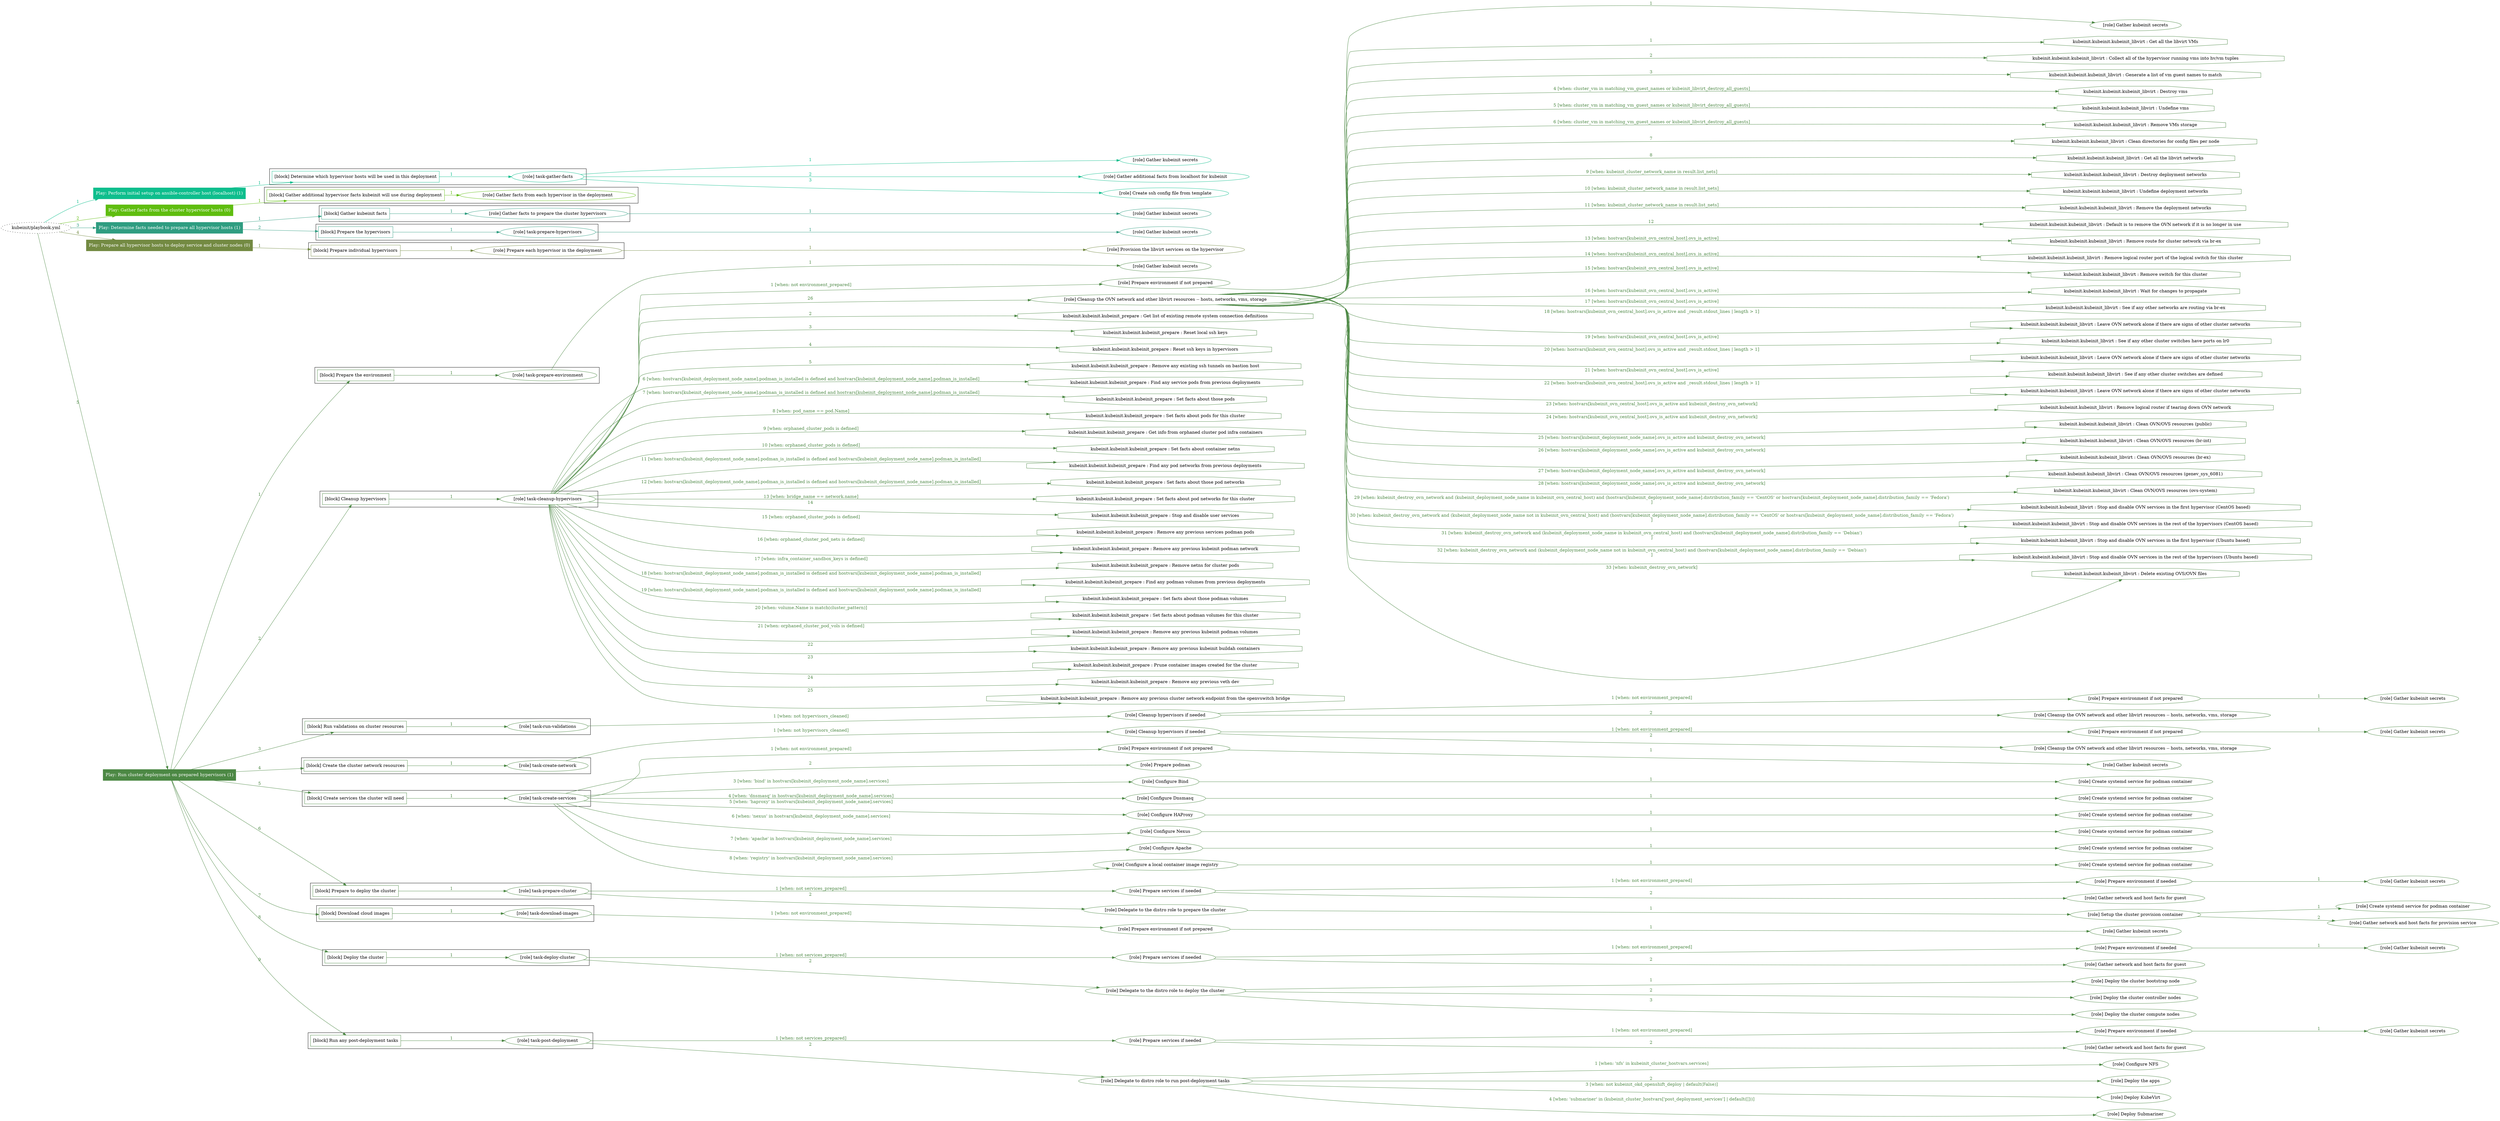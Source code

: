 digraph {
	graph [concentrate=true ordering=in rankdir=LR ratio=fill]
	edge [esep=5 sep=10]
	"kubeinit/playbook.yml" [URL="/home/runner/work/kubeinit/kubeinit/kubeinit/playbook.yml" id=playbook_59fb954f style=dotted]
	play_2fc8fd92 [label="Play: Perform initial setup on ansible-controller host (localhost) (1)" URL="/home/runner/work/kubeinit/kubeinit/kubeinit/playbook.yml" color="#0ebe8d" fontcolor="#ffffff" id=play_2fc8fd92 shape=box style=filled tooltip=localhost]
	"kubeinit/playbook.yml" -> play_2fc8fd92 [label="1 " color="#0ebe8d" fontcolor="#0ebe8d" id=edge_a5039919 labeltooltip="1 " tooltip="1 "]
	subgraph "Gather kubeinit secrets" {
		role_2d10ece0 [label="[role] Gather kubeinit secrets" URL="/home/runner/.ansible/collections/ansible_collections/kubeinit/kubeinit/roles/kubeinit_prepare/tasks/build_hypervisors_group.yml" color="#0ebe8d" id=role_2d10ece0 tooltip="Gather kubeinit secrets"]
	}
	subgraph "Gather additional facts from localhost for kubeinit" {
		role_4bde0300 [label="[role] Gather additional facts from localhost for kubeinit" URL="/home/runner/.ansible/collections/ansible_collections/kubeinit/kubeinit/roles/kubeinit_prepare/tasks/build_hypervisors_group.yml" color="#0ebe8d" id=role_4bde0300 tooltip="Gather additional facts from localhost for kubeinit"]
	}
	subgraph "Create ssh config file from template" {
		role_68734279 [label="[role] Create ssh config file from template" URL="/home/runner/.ansible/collections/ansible_collections/kubeinit/kubeinit/roles/kubeinit_prepare/tasks/build_hypervisors_group.yml" color="#0ebe8d" id=role_68734279 tooltip="Create ssh config file from template"]
	}
	subgraph "task-gather-facts" {
		role_c791498d [label="[role] task-gather-facts" URL="/home/runner/work/kubeinit/kubeinit/kubeinit/playbook.yml" color="#0ebe8d" id=role_c791498d tooltip="task-gather-facts"]
		role_c791498d -> role_2d10ece0 [label="1 " color="#0ebe8d" fontcolor="#0ebe8d" id=edge_6ea9de1b labeltooltip="1 " tooltip="1 "]
		role_c791498d -> role_4bde0300 [label="2 " color="#0ebe8d" fontcolor="#0ebe8d" id=edge_80245e12 labeltooltip="2 " tooltip="2 "]
		role_c791498d -> role_68734279 [label="3 " color="#0ebe8d" fontcolor="#0ebe8d" id=edge_ab7bf25a labeltooltip="3 " tooltip="3 "]
	}
	subgraph "Play: Perform initial setup on ansible-controller host (localhost) (1)" {
		play_2fc8fd92 -> block_c03dcaa8 [label=1 color="#0ebe8d" fontcolor="#0ebe8d" id=edge_aa5b915f labeltooltip=1 tooltip=1]
		subgraph cluster_block_c03dcaa8 {
			block_c03dcaa8 [label="[block] Determine which hypervisor hosts will be used in this deployment" URL="/home/runner/work/kubeinit/kubeinit/kubeinit/playbook.yml" color="#0ebe8d" id=block_c03dcaa8 labeltooltip="Determine which hypervisor hosts will be used in this deployment" shape=box tooltip="Determine which hypervisor hosts will be used in this deployment"]
			block_c03dcaa8 -> role_c791498d [label="1 " color="#0ebe8d" fontcolor="#0ebe8d" id=edge_71ec1170 labeltooltip="1 " tooltip="1 "]
		}
	}
	play_f505535b [label="Play: Gather facts from the cluster hypervisor hosts (0)" URL="/home/runner/work/kubeinit/kubeinit/kubeinit/playbook.yml" color="#5fbd0f" fontcolor="#ffffff" id=play_f505535b shape=box style=filled tooltip="Play: Gather facts from the cluster hypervisor hosts (0)"]
	"kubeinit/playbook.yml" -> play_f505535b [label="2 " color="#5fbd0f" fontcolor="#5fbd0f" id=edge_ca7991de labeltooltip="2 " tooltip="2 "]
	subgraph "Gather facts from each hypervisor in the deployment" {
		role_00619115 [label="[role] Gather facts from each hypervisor in the deployment" URL="/home/runner/work/kubeinit/kubeinit/kubeinit/playbook.yml" color="#5fbd0f" id=role_00619115 tooltip="Gather facts from each hypervisor in the deployment"]
	}
	subgraph "Play: Gather facts from the cluster hypervisor hosts (0)" {
		play_f505535b -> block_56d29639 [label=1 color="#5fbd0f" fontcolor="#5fbd0f" id=edge_859906b6 labeltooltip=1 tooltip=1]
		subgraph cluster_block_56d29639 {
			block_56d29639 [label="[block] Gather additional hypervisor facts kubeinit will use during deployment" URL="/home/runner/work/kubeinit/kubeinit/kubeinit/playbook.yml" color="#5fbd0f" id=block_56d29639 labeltooltip="Gather additional hypervisor facts kubeinit will use during deployment" shape=box tooltip="Gather additional hypervisor facts kubeinit will use during deployment"]
			block_56d29639 -> role_00619115 [label="1 " color="#5fbd0f" fontcolor="#5fbd0f" id=edge_edee0386 labeltooltip="1 " tooltip="1 "]
		}
	}
	play_b8f70f27 [label="Play: Determine facts needed to prepare all hypervisor hosts (1)" URL="/home/runner/work/kubeinit/kubeinit/kubeinit/playbook.yml" color="#2f9d81" fontcolor="#ffffff" id=play_b8f70f27 shape=box style=filled tooltip=localhost]
	"kubeinit/playbook.yml" -> play_b8f70f27 [label="3 " color="#2f9d81" fontcolor="#2f9d81" id=edge_325b5086 labeltooltip="3 " tooltip="3 "]
	subgraph "Gather kubeinit secrets" {
		role_508f234f [label="[role] Gather kubeinit secrets" URL="/home/runner/.ansible/collections/ansible_collections/kubeinit/kubeinit/roles/kubeinit_prepare/tasks/gather_kubeinit_facts.yml" color="#2f9d81" id=role_508f234f tooltip="Gather kubeinit secrets"]
	}
	subgraph "Gather facts to prepare the cluster hypervisors" {
		role_e70207e9 [label="[role] Gather facts to prepare the cluster hypervisors" URL="/home/runner/work/kubeinit/kubeinit/kubeinit/playbook.yml" color="#2f9d81" id=role_e70207e9 tooltip="Gather facts to prepare the cluster hypervisors"]
		role_e70207e9 -> role_508f234f [label="1 " color="#2f9d81" fontcolor="#2f9d81" id=edge_ed436241 labeltooltip="1 " tooltip="1 "]
	}
	subgraph "Gather kubeinit secrets" {
		role_e3ebf0a1 [label="[role] Gather kubeinit secrets" URL="/home/runner/.ansible/collections/ansible_collections/kubeinit/kubeinit/roles/kubeinit_prepare/tasks/gather_kubeinit_facts.yml" color="#2f9d81" id=role_e3ebf0a1 tooltip="Gather kubeinit secrets"]
	}
	subgraph "task-prepare-hypervisors" {
		role_744dea5d [label="[role] task-prepare-hypervisors" URL="/home/runner/work/kubeinit/kubeinit/kubeinit/playbook.yml" color="#2f9d81" id=role_744dea5d tooltip="task-prepare-hypervisors"]
		role_744dea5d -> role_e3ebf0a1 [label="1 " color="#2f9d81" fontcolor="#2f9d81" id=edge_c2da3b78 labeltooltip="1 " tooltip="1 "]
	}
	subgraph "Play: Determine facts needed to prepare all hypervisor hosts (1)" {
		play_b8f70f27 -> block_c36644fa [label=1 color="#2f9d81" fontcolor="#2f9d81" id=edge_a83a7d83 labeltooltip=1 tooltip=1]
		subgraph cluster_block_c36644fa {
			block_c36644fa [label="[block] Gather kubeinit facts" URL="/home/runner/work/kubeinit/kubeinit/kubeinit/playbook.yml" color="#2f9d81" id=block_c36644fa labeltooltip="Gather kubeinit facts" shape=box tooltip="Gather kubeinit facts"]
			block_c36644fa -> role_e70207e9 [label="1 " color="#2f9d81" fontcolor="#2f9d81" id=edge_dbab442a labeltooltip="1 " tooltip="1 "]
		}
		play_b8f70f27 -> block_d5c714c4 [label=2 color="#2f9d81" fontcolor="#2f9d81" id=edge_25df0661 labeltooltip=2 tooltip=2]
		subgraph cluster_block_d5c714c4 {
			block_d5c714c4 [label="[block] Prepare the hypervisors" URL="/home/runner/work/kubeinit/kubeinit/kubeinit/playbook.yml" color="#2f9d81" id=block_d5c714c4 labeltooltip="Prepare the hypervisors" shape=box tooltip="Prepare the hypervisors"]
			block_d5c714c4 -> role_744dea5d [label="1 " color="#2f9d81" fontcolor="#2f9d81" id=edge_d27e50fc labeltooltip="1 " tooltip="1 "]
		}
	}
	play_85eb6d0a [label="Play: Prepare all hypervisor hosts to deploy service and cluster nodes (0)" URL="/home/runner/work/kubeinit/kubeinit/kubeinit/playbook.yml" color="#738a42" fontcolor="#ffffff" id=play_85eb6d0a shape=box style=filled tooltip="Play: Prepare all hypervisor hosts to deploy service and cluster nodes (0)"]
	"kubeinit/playbook.yml" -> play_85eb6d0a [label="4 " color="#738a42" fontcolor="#738a42" id=edge_6698796d labeltooltip="4 " tooltip="4 "]
	subgraph "Provision the libvirt services on the hypervisor" {
		role_0bc456b4 [label="[role] Provision the libvirt services on the hypervisor" URL="/home/runner/.ansible/collections/ansible_collections/kubeinit/kubeinit/roles/kubeinit_prepare/tasks/prepare_hypervisor.yml" color="#738a42" id=role_0bc456b4 tooltip="Provision the libvirt services on the hypervisor"]
	}
	subgraph "Prepare each hypervisor in the deployment" {
		role_4393a1b9 [label="[role] Prepare each hypervisor in the deployment" URL="/home/runner/work/kubeinit/kubeinit/kubeinit/playbook.yml" color="#738a42" id=role_4393a1b9 tooltip="Prepare each hypervisor in the deployment"]
		role_4393a1b9 -> role_0bc456b4 [label="1 " color="#738a42" fontcolor="#738a42" id=edge_df1a1cae labeltooltip="1 " tooltip="1 "]
	}
	subgraph "Play: Prepare all hypervisor hosts to deploy service and cluster nodes (0)" {
		play_85eb6d0a -> block_22c68897 [label=1 color="#738a42" fontcolor="#738a42" id=edge_169ad220 labeltooltip=1 tooltip=1]
		subgraph cluster_block_22c68897 {
			block_22c68897 [label="[block] Prepare individual hypervisors" URL="/home/runner/work/kubeinit/kubeinit/kubeinit/playbook.yml" color="#738a42" id=block_22c68897 labeltooltip="Prepare individual hypervisors" shape=box tooltip="Prepare individual hypervisors"]
			block_22c68897 -> role_4393a1b9 [label="1 " color="#738a42" fontcolor="#738a42" id=edge_cc7d72e0 labeltooltip="1 " tooltip="1 "]
		}
	}
	play_4ca8605f [label="Play: Run cluster deployment on prepared hypervisors (1)" URL="/home/runner/work/kubeinit/kubeinit/kubeinit/playbook.yml" color="#4c8844" fontcolor="#ffffff" id=play_4ca8605f shape=box style=filled tooltip=localhost]
	"kubeinit/playbook.yml" -> play_4ca8605f [label="5 " color="#4c8844" fontcolor="#4c8844" id=edge_79725063 labeltooltip="5 " tooltip="5 "]
	subgraph "Gather kubeinit secrets" {
		role_158e4696 [label="[role] Gather kubeinit secrets" URL="/home/runner/.ansible/collections/ansible_collections/kubeinit/kubeinit/roles/kubeinit_prepare/tasks/gather_kubeinit_facts.yml" color="#4c8844" id=role_158e4696 tooltip="Gather kubeinit secrets"]
	}
	subgraph "task-prepare-environment" {
		role_92e86963 [label="[role] task-prepare-environment" URL="/home/runner/work/kubeinit/kubeinit/kubeinit/playbook.yml" color="#4c8844" id=role_92e86963 tooltip="task-prepare-environment"]
		role_92e86963 -> role_158e4696 [label="1 " color="#4c8844" fontcolor="#4c8844" id=edge_2d333185 labeltooltip="1 " tooltip="1 "]
	}
	subgraph "Gather kubeinit secrets" {
		role_df99a4ed [label="[role] Gather kubeinit secrets" URL="/home/runner/.ansible/collections/ansible_collections/kubeinit/kubeinit/roles/kubeinit_prepare/tasks/gather_kubeinit_facts.yml" color="#4c8844" id=role_df99a4ed tooltip="Gather kubeinit secrets"]
	}
	subgraph "Prepare environment if not prepared" {
		role_a523c42b [label="[role] Prepare environment if not prepared" URL="/home/runner/.ansible/collections/ansible_collections/kubeinit/kubeinit/roles/kubeinit_prepare/tasks/cleanup_hypervisors.yml" color="#4c8844" id=role_a523c42b tooltip="Prepare environment if not prepared"]
		role_a523c42b -> role_df99a4ed [label="1 " color="#4c8844" fontcolor="#4c8844" id=edge_480d4385 labeltooltip="1 " tooltip="1 "]
	}
	subgraph "Cleanup the OVN network and other libvirt resources -- hosts, networks, vms, storage" {
		role_4fb646a7 [label="[role] Cleanup the OVN network and other libvirt resources -- hosts, networks, vms, storage" URL="/home/runner/.ansible/collections/ansible_collections/kubeinit/kubeinit/roles/kubeinit_prepare/tasks/cleanup_hypervisors.yml" color="#4c8844" id=role_4fb646a7 tooltip="Cleanup the OVN network and other libvirt resources -- hosts, networks, vms, storage"]
		task_7c63f8cf [label="kubeinit.kubeinit.kubeinit_libvirt : Get all the libvirt VMs" URL="/home/runner/.ansible/collections/ansible_collections/kubeinit/kubeinit/roles/kubeinit_libvirt/tasks/cleanup_libvirt.yml" color="#4c8844" id=task_7c63f8cf shape=octagon tooltip="kubeinit.kubeinit.kubeinit_libvirt : Get all the libvirt VMs"]
		role_4fb646a7 -> task_7c63f8cf [label="1 " color="#4c8844" fontcolor="#4c8844" id=edge_c5e2a479 labeltooltip="1 " tooltip="1 "]
		task_ea2581fb [label="kubeinit.kubeinit.kubeinit_libvirt : Collect all of the hypervisor running vms into hv/vm tuples" URL="/home/runner/.ansible/collections/ansible_collections/kubeinit/kubeinit/roles/kubeinit_libvirt/tasks/cleanup_libvirt.yml" color="#4c8844" id=task_ea2581fb shape=octagon tooltip="kubeinit.kubeinit.kubeinit_libvirt : Collect all of the hypervisor running vms into hv/vm tuples"]
		role_4fb646a7 -> task_ea2581fb [label="2 " color="#4c8844" fontcolor="#4c8844" id=edge_559a8d27 labeltooltip="2 " tooltip="2 "]
		task_bc22950f [label="kubeinit.kubeinit.kubeinit_libvirt : Generate a list of vm guest names to match" URL="/home/runner/.ansible/collections/ansible_collections/kubeinit/kubeinit/roles/kubeinit_libvirt/tasks/cleanup_libvirt.yml" color="#4c8844" id=task_bc22950f shape=octagon tooltip="kubeinit.kubeinit.kubeinit_libvirt : Generate a list of vm guest names to match"]
		role_4fb646a7 -> task_bc22950f [label="3 " color="#4c8844" fontcolor="#4c8844" id=edge_dc3524e3 labeltooltip="3 " tooltip="3 "]
		task_a0e33ed2 [label="kubeinit.kubeinit.kubeinit_libvirt : Destroy vms" URL="/home/runner/.ansible/collections/ansible_collections/kubeinit/kubeinit/roles/kubeinit_libvirt/tasks/cleanup_libvirt.yml" color="#4c8844" id=task_a0e33ed2 shape=octagon tooltip="kubeinit.kubeinit.kubeinit_libvirt : Destroy vms"]
		role_4fb646a7 -> task_a0e33ed2 [label="4 [when: cluster_vm in matching_vm_guest_names or kubeinit_libvirt_destroy_all_guests]" color="#4c8844" fontcolor="#4c8844" id=edge_7c7acd73 labeltooltip="4 [when: cluster_vm in matching_vm_guest_names or kubeinit_libvirt_destroy_all_guests]" tooltip="4 [when: cluster_vm in matching_vm_guest_names or kubeinit_libvirt_destroy_all_guests]"]
		task_cd6ad923 [label="kubeinit.kubeinit.kubeinit_libvirt : Undefine vms" URL="/home/runner/.ansible/collections/ansible_collections/kubeinit/kubeinit/roles/kubeinit_libvirt/tasks/cleanup_libvirt.yml" color="#4c8844" id=task_cd6ad923 shape=octagon tooltip="kubeinit.kubeinit.kubeinit_libvirt : Undefine vms"]
		role_4fb646a7 -> task_cd6ad923 [label="5 [when: cluster_vm in matching_vm_guest_names or kubeinit_libvirt_destroy_all_guests]" color="#4c8844" fontcolor="#4c8844" id=edge_071d0273 labeltooltip="5 [when: cluster_vm in matching_vm_guest_names or kubeinit_libvirt_destroy_all_guests]" tooltip="5 [when: cluster_vm in matching_vm_guest_names or kubeinit_libvirt_destroy_all_guests]"]
		task_77726bc7 [label="kubeinit.kubeinit.kubeinit_libvirt : Remove VMs storage" URL="/home/runner/.ansible/collections/ansible_collections/kubeinit/kubeinit/roles/kubeinit_libvirt/tasks/cleanup_libvirt.yml" color="#4c8844" id=task_77726bc7 shape=octagon tooltip="kubeinit.kubeinit.kubeinit_libvirt : Remove VMs storage"]
		role_4fb646a7 -> task_77726bc7 [label="6 [when: cluster_vm in matching_vm_guest_names or kubeinit_libvirt_destroy_all_guests]" color="#4c8844" fontcolor="#4c8844" id=edge_f1ed56ef labeltooltip="6 [when: cluster_vm in matching_vm_guest_names or kubeinit_libvirt_destroy_all_guests]" tooltip="6 [when: cluster_vm in matching_vm_guest_names or kubeinit_libvirt_destroy_all_guests]"]
		task_ce6b7ac4 [label="kubeinit.kubeinit.kubeinit_libvirt : Clean directories for config files per node" URL="/home/runner/.ansible/collections/ansible_collections/kubeinit/kubeinit/roles/kubeinit_libvirt/tasks/cleanup_libvirt.yml" color="#4c8844" id=task_ce6b7ac4 shape=octagon tooltip="kubeinit.kubeinit.kubeinit_libvirt : Clean directories for config files per node"]
		role_4fb646a7 -> task_ce6b7ac4 [label="7 " color="#4c8844" fontcolor="#4c8844" id=edge_0898c2cb labeltooltip="7 " tooltip="7 "]
		task_983f1a72 [label="kubeinit.kubeinit.kubeinit_libvirt : Get all the libvirt networks" URL="/home/runner/.ansible/collections/ansible_collections/kubeinit/kubeinit/roles/kubeinit_libvirt/tasks/cleanup_libvirt.yml" color="#4c8844" id=task_983f1a72 shape=octagon tooltip="kubeinit.kubeinit.kubeinit_libvirt : Get all the libvirt networks"]
		role_4fb646a7 -> task_983f1a72 [label="8 " color="#4c8844" fontcolor="#4c8844" id=edge_727845b9 labeltooltip="8 " tooltip="8 "]
		task_c596f86c [label="kubeinit.kubeinit.kubeinit_libvirt : Destroy deployment networks" URL="/home/runner/.ansible/collections/ansible_collections/kubeinit/kubeinit/roles/kubeinit_libvirt/tasks/cleanup_libvirt.yml" color="#4c8844" id=task_c596f86c shape=octagon tooltip="kubeinit.kubeinit.kubeinit_libvirt : Destroy deployment networks"]
		role_4fb646a7 -> task_c596f86c [label="9 [when: kubeinit_cluster_network_name in result.list_nets]" color="#4c8844" fontcolor="#4c8844" id=edge_d926814c labeltooltip="9 [when: kubeinit_cluster_network_name in result.list_nets]" tooltip="9 [when: kubeinit_cluster_network_name in result.list_nets]"]
		task_799ca533 [label="kubeinit.kubeinit.kubeinit_libvirt : Undefine deployment networks" URL="/home/runner/.ansible/collections/ansible_collections/kubeinit/kubeinit/roles/kubeinit_libvirt/tasks/cleanup_libvirt.yml" color="#4c8844" id=task_799ca533 shape=octagon tooltip="kubeinit.kubeinit.kubeinit_libvirt : Undefine deployment networks"]
		role_4fb646a7 -> task_799ca533 [label="10 [when: kubeinit_cluster_network_name in result.list_nets]" color="#4c8844" fontcolor="#4c8844" id=edge_46b62262 labeltooltip="10 [when: kubeinit_cluster_network_name in result.list_nets]" tooltip="10 [when: kubeinit_cluster_network_name in result.list_nets]"]
		task_e5d0d6b7 [label="kubeinit.kubeinit.kubeinit_libvirt : Remove the deployment networks" URL="/home/runner/.ansible/collections/ansible_collections/kubeinit/kubeinit/roles/kubeinit_libvirt/tasks/cleanup_libvirt.yml" color="#4c8844" id=task_e5d0d6b7 shape=octagon tooltip="kubeinit.kubeinit.kubeinit_libvirt : Remove the deployment networks"]
		role_4fb646a7 -> task_e5d0d6b7 [label="11 [when: kubeinit_cluster_network_name in result.list_nets]" color="#4c8844" fontcolor="#4c8844" id=edge_0e756b4f labeltooltip="11 [when: kubeinit_cluster_network_name in result.list_nets]" tooltip="11 [when: kubeinit_cluster_network_name in result.list_nets]"]
		task_1a65f62c [label="kubeinit.kubeinit.kubeinit_libvirt : Default is to remove the OVN network if it is no longer in use" URL="/home/runner/.ansible/collections/ansible_collections/kubeinit/kubeinit/roles/kubeinit_libvirt/tasks/cleanup_libvirt.yml" color="#4c8844" id=task_1a65f62c shape=octagon tooltip="kubeinit.kubeinit.kubeinit_libvirt : Default is to remove the OVN network if it is no longer in use"]
		role_4fb646a7 -> task_1a65f62c [label="12 " color="#4c8844" fontcolor="#4c8844" id=edge_8b325240 labeltooltip="12 " tooltip="12 "]
		task_e482b044 [label="kubeinit.kubeinit.kubeinit_libvirt : Remove route for cluster network via br-ex" URL="/home/runner/.ansible/collections/ansible_collections/kubeinit/kubeinit/roles/kubeinit_libvirt/tasks/cleanup_libvirt.yml" color="#4c8844" id=task_e482b044 shape=octagon tooltip="kubeinit.kubeinit.kubeinit_libvirt : Remove route for cluster network via br-ex"]
		role_4fb646a7 -> task_e482b044 [label="13 [when: hostvars[kubeinit_ovn_central_host].ovs_is_active]" color="#4c8844" fontcolor="#4c8844" id=edge_7fde3a12 labeltooltip="13 [when: hostvars[kubeinit_ovn_central_host].ovs_is_active]" tooltip="13 [when: hostvars[kubeinit_ovn_central_host].ovs_is_active]"]
		task_3f9c72d2 [label="kubeinit.kubeinit.kubeinit_libvirt : Remove logical router port of the logical switch for this cluster" URL="/home/runner/.ansible/collections/ansible_collections/kubeinit/kubeinit/roles/kubeinit_libvirt/tasks/cleanup_libvirt.yml" color="#4c8844" id=task_3f9c72d2 shape=octagon tooltip="kubeinit.kubeinit.kubeinit_libvirt : Remove logical router port of the logical switch for this cluster"]
		role_4fb646a7 -> task_3f9c72d2 [label="14 [when: hostvars[kubeinit_ovn_central_host].ovs_is_active]" color="#4c8844" fontcolor="#4c8844" id=edge_6639cc5f labeltooltip="14 [when: hostvars[kubeinit_ovn_central_host].ovs_is_active]" tooltip="14 [when: hostvars[kubeinit_ovn_central_host].ovs_is_active]"]
		task_803ebd66 [label="kubeinit.kubeinit.kubeinit_libvirt : Remove switch for this cluster" URL="/home/runner/.ansible/collections/ansible_collections/kubeinit/kubeinit/roles/kubeinit_libvirt/tasks/cleanup_libvirt.yml" color="#4c8844" id=task_803ebd66 shape=octagon tooltip="kubeinit.kubeinit.kubeinit_libvirt : Remove switch for this cluster"]
		role_4fb646a7 -> task_803ebd66 [label="15 [when: hostvars[kubeinit_ovn_central_host].ovs_is_active]" color="#4c8844" fontcolor="#4c8844" id=edge_8d5a2b33 labeltooltip="15 [when: hostvars[kubeinit_ovn_central_host].ovs_is_active]" tooltip="15 [when: hostvars[kubeinit_ovn_central_host].ovs_is_active]"]
		task_1bceca93 [label="kubeinit.kubeinit.kubeinit_libvirt : Wait for changes to propagate" URL="/home/runner/.ansible/collections/ansible_collections/kubeinit/kubeinit/roles/kubeinit_libvirt/tasks/cleanup_libvirt.yml" color="#4c8844" id=task_1bceca93 shape=octagon tooltip="kubeinit.kubeinit.kubeinit_libvirt : Wait for changes to propagate"]
		role_4fb646a7 -> task_1bceca93 [label="16 [when: hostvars[kubeinit_ovn_central_host].ovs_is_active]" color="#4c8844" fontcolor="#4c8844" id=edge_43d2ed3a labeltooltip="16 [when: hostvars[kubeinit_ovn_central_host].ovs_is_active]" tooltip="16 [when: hostvars[kubeinit_ovn_central_host].ovs_is_active]"]
		task_0e1346e9 [label="kubeinit.kubeinit.kubeinit_libvirt : See if any other networks are routing via br-ex" URL="/home/runner/.ansible/collections/ansible_collections/kubeinit/kubeinit/roles/kubeinit_libvirt/tasks/cleanup_libvirt.yml" color="#4c8844" id=task_0e1346e9 shape=octagon tooltip="kubeinit.kubeinit.kubeinit_libvirt : See if any other networks are routing via br-ex"]
		role_4fb646a7 -> task_0e1346e9 [label="17 [when: hostvars[kubeinit_ovn_central_host].ovs_is_active]" color="#4c8844" fontcolor="#4c8844" id=edge_defcefd1 labeltooltip="17 [when: hostvars[kubeinit_ovn_central_host].ovs_is_active]" tooltip="17 [when: hostvars[kubeinit_ovn_central_host].ovs_is_active]"]
		task_6cc2b0d6 [label="kubeinit.kubeinit.kubeinit_libvirt : Leave OVN network alone if there are signs of other cluster networks" URL="/home/runner/.ansible/collections/ansible_collections/kubeinit/kubeinit/roles/kubeinit_libvirt/tasks/cleanup_libvirt.yml" color="#4c8844" id=task_6cc2b0d6 shape=octagon tooltip="kubeinit.kubeinit.kubeinit_libvirt : Leave OVN network alone if there are signs of other cluster networks"]
		role_4fb646a7 -> task_6cc2b0d6 [label="18 [when: hostvars[kubeinit_ovn_central_host].ovs_is_active and _result.stdout_lines | length > 1]" color="#4c8844" fontcolor="#4c8844" id=edge_92d4bba7 labeltooltip="18 [when: hostvars[kubeinit_ovn_central_host].ovs_is_active and _result.stdout_lines | length > 1]" tooltip="18 [when: hostvars[kubeinit_ovn_central_host].ovs_is_active and _result.stdout_lines | length > 1]"]
		task_a0081679 [label="kubeinit.kubeinit.kubeinit_libvirt : See if any other cluster switches have ports on lr0" URL="/home/runner/.ansible/collections/ansible_collections/kubeinit/kubeinit/roles/kubeinit_libvirt/tasks/cleanup_libvirt.yml" color="#4c8844" id=task_a0081679 shape=octagon tooltip="kubeinit.kubeinit.kubeinit_libvirt : See if any other cluster switches have ports on lr0"]
		role_4fb646a7 -> task_a0081679 [label="19 [when: hostvars[kubeinit_ovn_central_host].ovs_is_active]" color="#4c8844" fontcolor="#4c8844" id=edge_ee71f090 labeltooltip="19 [when: hostvars[kubeinit_ovn_central_host].ovs_is_active]" tooltip="19 [when: hostvars[kubeinit_ovn_central_host].ovs_is_active]"]
		task_3830d3c5 [label="kubeinit.kubeinit.kubeinit_libvirt : Leave OVN network alone if there are signs of other cluster networks" URL="/home/runner/.ansible/collections/ansible_collections/kubeinit/kubeinit/roles/kubeinit_libvirt/tasks/cleanup_libvirt.yml" color="#4c8844" id=task_3830d3c5 shape=octagon tooltip="kubeinit.kubeinit.kubeinit_libvirt : Leave OVN network alone if there are signs of other cluster networks"]
		role_4fb646a7 -> task_3830d3c5 [label="20 [when: hostvars[kubeinit_ovn_central_host].ovs_is_active and _result.stdout_lines | length > 1]" color="#4c8844" fontcolor="#4c8844" id=edge_f3bad455 labeltooltip="20 [when: hostvars[kubeinit_ovn_central_host].ovs_is_active and _result.stdout_lines | length > 1]" tooltip="20 [when: hostvars[kubeinit_ovn_central_host].ovs_is_active and _result.stdout_lines | length > 1]"]
		task_ea2bf315 [label="kubeinit.kubeinit.kubeinit_libvirt : See if any other cluster switches are defined" URL="/home/runner/.ansible/collections/ansible_collections/kubeinit/kubeinit/roles/kubeinit_libvirt/tasks/cleanup_libvirt.yml" color="#4c8844" id=task_ea2bf315 shape=octagon tooltip="kubeinit.kubeinit.kubeinit_libvirt : See if any other cluster switches are defined"]
		role_4fb646a7 -> task_ea2bf315 [label="21 [when: hostvars[kubeinit_ovn_central_host].ovs_is_active]" color="#4c8844" fontcolor="#4c8844" id=edge_2468c062 labeltooltip="21 [when: hostvars[kubeinit_ovn_central_host].ovs_is_active]" tooltip="21 [when: hostvars[kubeinit_ovn_central_host].ovs_is_active]"]
		task_18b57bb2 [label="kubeinit.kubeinit.kubeinit_libvirt : Leave OVN network alone if there are signs of other cluster networks" URL="/home/runner/.ansible/collections/ansible_collections/kubeinit/kubeinit/roles/kubeinit_libvirt/tasks/cleanup_libvirt.yml" color="#4c8844" id=task_18b57bb2 shape=octagon tooltip="kubeinit.kubeinit.kubeinit_libvirt : Leave OVN network alone if there are signs of other cluster networks"]
		role_4fb646a7 -> task_18b57bb2 [label="22 [when: hostvars[kubeinit_ovn_central_host].ovs_is_active and _result.stdout_lines | length > 1]" color="#4c8844" fontcolor="#4c8844" id=edge_ceeb78a2 labeltooltip="22 [when: hostvars[kubeinit_ovn_central_host].ovs_is_active and _result.stdout_lines | length > 1]" tooltip="22 [when: hostvars[kubeinit_ovn_central_host].ovs_is_active and _result.stdout_lines | length > 1]"]
		task_b9337304 [label="kubeinit.kubeinit.kubeinit_libvirt : Remove logical router if tearing down OVN network" URL="/home/runner/.ansible/collections/ansible_collections/kubeinit/kubeinit/roles/kubeinit_libvirt/tasks/cleanup_libvirt.yml" color="#4c8844" id=task_b9337304 shape=octagon tooltip="kubeinit.kubeinit.kubeinit_libvirt : Remove logical router if tearing down OVN network"]
		role_4fb646a7 -> task_b9337304 [label="23 [when: hostvars[kubeinit_ovn_central_host].ovs_is_active and kubeinit_destroy_ovn_network]" color="#4c8844" fontcolor="#4c8844" id=edge_5ecb0a9c labeltooltip="23 [when: hostvars[kubeinit_ovn_central_host].ovs_is_active and kubeinit_destroy_ovn_network]" tooltip="23 [when: hostvars[kubeinit_ovn_central_host].ovs_is_active and kubeinit_destroy_ovn_network]"]
		task_ed9ba64e [label="kubeinit.kubeinit.kubeinit_libvirt : Clean OVN/OVS resources (public)" URL="/home/runner/.ansible/collections/ansible_collections/kubeinit/kubeinit/roles/kubeinit_libvirt/tasks/cleanup_libvirt.yml" color="#4c8844" id=task_ed9ba64e shape=octagon tooltip="kubeinit.kubeinit.kubeinit_libvirt : Clean OVN/OVS resources (public)"]
		role_4fb646a7 -> task_ed9ba64e [label="24 [when: hostvars[kubeinit_ovn_central_host].ovs_is_active and kubeinit_destroy_ovn_network]" color="#4c8844" fontcolor="#4c8844" id=edge_042751eb labeltooltip="24 [when: hostvars[kubeinit_ovn_central_host].ovs_is_active and kubeinit_destroy_ovn_network]" tooltip="24 [when: hostvars[kubeinit_ovn_central_host].ovs_is_active and kubeinit_destroy_ovn_network]"]
		task_4b101f84 [label="kubeinit.kubeinit.kubeinit_libvirt : Clean OVN/OVS resources (br-int)" URL="/home/runner/.ansible/collections/ansible_collections/kubeinit/kubeinit/roles/kubeinit_libvirt/tasks/cleanup_libvirt.yml" color="#4c8844" id=task_4b101f84 shape=octagon tooltip="kubeinit.kubeinit.kubeinit_libvirt : Clean OVN/OVS resources (br-int)"]
		role_4fb646a7 -> task_4b101f84 [label="25 [when: hostvars[kubeinit_deployment_node_name].ovs_is_active and kubeinit_destroy_ovn_network]" color="#4c8844" fontcolor="#4c8844" id=edge_9a9ea14f labeltooltip="25 [when: hostvars[kubeinit_deployment_node_name].ovs_is_active and kubeinit_destroy_ovn_network]" tooltip="25 [when: hostvars[kubeinit_deployment_node_name].ovs_is_active and kubeinit_destroy_ovn_network]"]
		task_ef28c179 [label="kubeinit.kubeinit.kubeinit_libvirt : Clean OVN/OVS resources (br-ex)" URL="/home/runner/.ansible/collections/ansible_collections/kubeinit/kubeinit/roles/kubeinit_libvirt/tasks/cleanup_libvirt.yml" color="#4c8844" id=task_ef28c179 shape=octagon tooltip="kubeinit.kubeinit.kubeinit_libvirt : Clean OVN/OVS resources (br-ex)"]
		role_4fb646a7 -> task_ef28c179 [label="26 [when: hostvars[kubeinit_deployment_node_name].ovs_is_active and kubeinit_destroy_ovn_network]" color="#4c8844" fontcolor="#4c8844" id=edge_eeae846a labeltooltip="26 [when: hostvars[kubeinit_deployment_node_name].ovs_is_active and kubeinit_destroy_ovn_network]" tooltip="26 [when: hostvars[kubeinit_deployment_node_name].ovs_is_active and kubeinit_destroy_ovn_network]"]
		task_ee795cd1 [label="kubeinit.kubeinit.kubeinit_libvirt : Clean OVN/OVS resources (genev_sys_6081)" URL="/home/runner/.ansible/collections/ansible_collections/kubeinit/kubeinit/roles/kubeinit_libvirt/tasks/cleanup_libvirt.yml" color="#4c8844" id=task_ee795cd1 shape=octagon tooltip="kubeinit.kubeinit.kubeinit_libvirt : Clean OVN/OVS resources (genev_sys_6081)"]
		role_4fb646a7 -> task_ee795cd1 [label="27 [when: hostvars[kubeinit_deployment_node_name].ovs_is_active and kubeinit_destroy_ovn_network]" color="#4c8844" fontcolor="#4c8844" id=edge_bd049562 labeltooltip="27 [when: hostvars[kubeinit_deployment_node_name].ovs_is_active and kubeinit_destroy_ovn_network]" tooltip="27 [when: hostvars[kubeinit_deployment_node_name].ovs_is_active and kubeinit_destroy_ovn_network]"]
		task_ea7324bd [label="kubeinit.kubeinit.kubeinit_libvirt : Clean OVN/OVS resources (ovs-system)" URL="/home/runner/.ansible/collections/ansible_collections/kubeinit/kubeinit/roles/kubeinit_libvirt/tasks/cleanup_libvirt.yml" color="#4c8844" id=task_ea7324bd shape=octagon tooltip="kubeinit.kubeinit.kubeinit_libvirt : Clean OVN/OVS resources (ovs-system)"]
		role_4fb646a7 -> task_ea7324bd [label="28 [when: hostvars[kubeinit_deployment_node_name].ovs_is_active and kubeinit_destroy_ovn_network]" color="#4c8844" fontcolor="#4c8844" id=edge_8458ff21 labeltooltip="28 [when: hostvars[kubeinit_deployment_node_name].ovs_is_active and kubeinit_destroy_ovn_network]" tooltip="28 [when: hostvars[kubeinit_deployment_node_name].ovs_is_active and kubeinit_destroy_ovn_network]"]
		task_69f010d8 [label="kubeinit.kubeinit.kubeinit_libvirt : Stop and disable OVN services in the first hypervisor (CentOS based)" URL="/home/runner/.ansible/collections/ansible_collections/kubeinit/kubeinit/roles/kubeinit_libvirt/tasks/cleanup_libvirt.yml" color="#4c8844" id=task_69f010d8 shape=octagon tooltip="kubeinit.kubeinit.kubeinit_libvirt : Stop and disable OVN services in the first hypervisor (CentOS based)"]
		role_4fb646a7 -> task_69f010d8 [label="29 [when: kubeinit_destroy_ovn_network and (kubeinit_deployment_node_name in kubeinit_ovn_central_host) and (hostvars[kubeinit_deployment_node_name].distribution_family == 'CentOS' or hostvars[kubeinit_deployment_node_name].distribution_family == 'Fedora')
]" color="#4c8844" fontcolor="#4c8844" id=edge_a13898cd labeltooltip="29 [when: kubeinit_destroy_ovn_network and (kubeinit_deployment_node_name in kubeinit_ovn_central_host) and (hostvars[kubeinit_deployment_node_name].distribution_family == 'CentOS' or hostvars[kubeinit_deployment_node_name].distribution_family == 'Fedora')
]" tooltip="29 [when: kubeinit_destroy_ovn_network and (kubeinit_deployment_node_name in kubeinit_ovn_central_host) and (hostvars[kubeinit_deployment_node_name].distribution_family == 'CentOS' or hostvars[kubeinit_deployment_node_name].distribution_family == 'Fedora')
]"]
		task_7d817515 [label="kubeinit.kubeinit.kubeinit_libvirt : Stop and disable OVN services in the rest of the hypervisors (CentOS based)" URL="/home/runner/.ansible/collections/ansible_collections/kubeinit/kubeinit/roles/kubeinit_libvirt/tasks/cleanup_libvirt.yml" color="#4c8844" id=task_7d817515 shape=octagon tooltip="kubeinit.kubeinit.kubeinit_libvirt : Stop and disable OVN services in the rest of the hypervisors (CentOS based)"]
		role_4fb646a7 -> task_7d817515 [label="30 [when: kubeinit_destroy_ovn_network and (kubeinit_deployment_node_name not in kubeinit_ovn_central_host) and (hostvars[kubeinit_deployment_node_name].distribution_family == 'CentOS' or hostvars[kubeinit_deployment_node_name].distribution_family == 'Fedora')
]" color="#4c8844" fontcolor="#4c8844" id=edge_e2ceb900 labeltooltip="30 [when: kubeinit_destroy_ovn_network and (kubeinit_deployment_node_name not in kubeinit_ovn_central_host) and (hostvars[kubeinit_deployment_node_name].distribution_family == 'CentOS' or hostvars[kubeinit_deployment_node_name].distribution_family == 'Fedora')
]" tooltip="30 [when: kubeinit_destroy_ovn_network and (kubeinit_deployment_node_name not in kubeinit_ovn_central_host) and (hostvars[kubeinit_deployment_node_name].distribution_family == 'CentOS' or hostvars[kubeinit_deployment_node_name].distribution_family == 'Fedora')
]"]
		task_5a595aa3 [label="kubeinit.kubeinit.kubeinit_libvirt : Stop and disable OVN services in the first hypervisor (Ubuntu based)" URL="/home/runner/.ansible/collections/ansible_collections/kubeinit/kubeinit/roles/kubeinit_libvirt/tasks/cleanup_libvirt.yml" color="#4c8844" id=task_5a595aa3 shape=octagon tooltip="kubeinit.kubeinit.kubeinit_libvirt : Stop and disable OVN services in the first hypervisor (Ubuntu based)"]
		role_4fb646a7 -> task_5a595aa3 [label="31 [when: kubeinit_destroy_ovn_network and (kubeinit_deployment_node_name in kubeinit_ovn_central_host) and (hostvars[kubeinit_deployment_node_name].distribution_family == 'Debian')
]" color="#4c8844" fontcolor="#4c8844" id=edge_3ad3bbd6 labeltooltip="31 [when: kubeinit_destroy_ovn_network and (kubeinit_deployment_node_name in kubeinit_ovn_central_host) and (hostvars[kubeinit_deployment_node_name].distribution_family == 'Debian')
]" tooltip="31 [when: kubeinit_destroy_ovn_network and (kubeinit_deployment_node_name in kubeinit_ovn_central_host) and (hostvars[kubeinit_deployment_node_name].distribution_family == 'Debian')
]"]
		task_ce34f0df [label="kubeinit.kubeinit.kubeinit_libvirt : Stop and disable OVN services in the rest of the hypervisors (Ubuntu based)" URL="/home/runner/.ansible/collections/ansible_collections/kubeinit/kubeinit/roles/kubeinit_libvirt/tasks/cleanup_libvirt.yml" color="#4c8844" id=task_ce34f0df shape=octagon tooltip="kubeinit.kubeinit.kubeinit_libvirt : Stop and disable OVN services in the rest of the hypervisors (Ubuntu based)"]
		role_4fb646a7 -> task_ce34f0df [label="32 [when: kubeinit_destroy_ovn_network and (kubeinit_deployment_node_name not in kubeinit_ovn_central_host) and (hostvars[kubeinit_deployment_node_name].distribution_family == 'Debian')
]" color="#4c8844" fontcolor="#4c8844" id=edge_2312e41f labeltooltip="32 [when: kubeinit_destroy_ovn_network and (kubeinit_deployment_node_name not in kubeinit_ovn_central_host) and (hostvars[kubeinit_deployment_node_name].distribution_family == 'Debian')
]" tooltip="32 [when: kubeinit_destroy_ovn_network and (kubeinit_deployment_node_name not in kubeinit_ovn_central_host) and (hostvars[kubeinit_deployment_node_name].distribution_family == 'Debian')
]"]
		task_ad6bb55f [label="kubeinit.kubeinit.kubeinit_libvirt : Delete existing OVS/OVN files" URL="/home/runner/.ansible/collections/ansible_collections/kubeinit/kubeinit/roles/kubeinit_libvirt/tasks/cleanup_libvirt.yml" color="#4c8844" id=task_ad6bb55f shape=octagon tooltip="kubeinit.kubeinit.kubeinit_libvirt : Delete existing OVS/OVN files"]
		role_4fb646a7 -> task_ad6bb55f [label="33 [when: kubeinit_destroy_ovn_network]" color="#4c8844" fontcolor="#4c8844" id=edge_d392e81e labeltooltip="33 [when: kubeinit_destroy_ovn_network]" tooltip="33 [when: kubeinit_destroy_ovn_network]"]
	}
	subgraph "task-cleanup-hypervisors" {
		role_0b3c64a2 [label="[role] task-cleanup-hypervisors" URL="/home/runner/work/kubeinit/kubeinit/kubeinit/playbook.yml" color="#4c8844" id=role_0b3c64a2 tooltip="task-cleanup-hypervisors"]
		role_0b3c64a2 -> role_a523c42b [label="1 [when: not environment_prepared]" color="#4c8844" fontcolor="#4c8844" id=edge_e4eb81f7 labeltooltip="1 [when: not environment_prepared]" tooltip="1 [when: not environment_prepared]"]
		task_ca5a1bcf [label="kubeinit.kubeinit.kubeinit_prepare : Get list of existing remote system connection definitions" URL="/home/runner/.ansible/collections/ansible_collections/kubeinit/kubeinit/roles/kubeinit_prepare/tasks/cleanup_hypervisors.yml" color="#4c8844" id=task_ca5a1bcf shape=octagon tooltip="kubeinit.kubeinit.kubeinit_prepare : Get list of existing remote system connection definitions"]
		role_0b3c64a2 -> task_ca5a1bcf [label="2 " color="#4c8844" fontcolor="#4c8844" id=edge_4f19c534 labeltooltip="2 " tooltip="2 "]
		task_a2424c8b [label="kubeinit.kubeinit.kubeinit_prepare : Reset local ssh keys" URL="/home/runner/.ansible/collections/ansible_collections/kubeinit/kubeinit/roles/kubeinit_prepare/tasks/cleanup_hypervisors.yml" color="#4c8844" id=task_a2424c8b shape=octagon tooltip="kubeinit.kubeinit.kubeinit_prepare : Reset local ssh keys"]
		role_0b3c64a2 -> task_a2424c8b [label="3 " color="#4c8844" fontcolor="#4c8844" id=edge_ced99e0c labeltooltip="3 " tooltip="3 "]
		task_31e95247 [label="kubeinit.kubeinit.kubeinit_prepare : Reset ssh keys in hypervisors" URL="/home/runner/.ansible/collections/ansible_collections/kubeinit/kubeinit/roles/kubeinit_prepare/tasks/cleanup_hypervisors.yml" color="#4c8844" id=task_31e95247 shape=octagon tooltip="kubeinit.kubeinit.kubeinit_prepare : Reset ssh keys in hypervisors"]
		role_0b3c64a2 -> task_31e95247 [label="4 " color="#4c8844" fontcolor="#4c8844" id=edge_54c828cb labeltooltip="4 " tooltip="4 "]
		task_ea970693 [label="kubeinit.kubeinit.kubeinit_prepare : Remove any existing ssh tunnels on bastion host" URL="/home/runner/.ansible/collections/ansible_collections/kubeinit/kubeinit/roles/kubeinit_prepare/tasks/cleanup_hypervisors.yml" color="#4c8844" id=task_ea970693 shape=octagon tooltip="kubeinit.kubeinit.kubeinit_prepare : Remove any existing ssh tunnels on bastion host"]
		role_0b3c64a2 -> task_ea970693 [label="5 " color="#4c8844" fontcolor="#4c8844" id=edge_3cf8a44b labeltooltip="5 " tooltip="5 "]
		task_fbcf4680 [label="kubeinit.kubeinit.kubeinit_prepare : Find any service pods from previous deployments" URL="/home/runner/.ansible/collections/ansible_collections/kubeinit/kubeinit/roles/kubeinit_prepare/tasks/cleanup_hypervisors.yml" color="#4c8844" id=task_fbcf4680 shape=octagon tooltip="kubeinit.kubeinit.kubeinit_prepare : Find any service pods from previous deployments"]
		role_0b3c64a2 -> task_fbcf4680 [label="6 [when: hostvars[kubeinit_deployment_node_name].podman_is_installed is defined and hostvars[kubeinit_deployment_node_name].podman_is_installed]" color="#4c8844" fontcolor="#4c8844" id=edge_11eeeaeb labeltooltip="6 [when: hostvars[kubeinit_deployment_node_name].podman_is_installed is defined and hostvars[kubeinit_deployment_node_name].podman_is_installed]" tooltip="6 [when: hostvars[kubeinit_deployment_node_name].podman_is_installed is defined and hostvars[kubeinit_deployment_node_name].podman_is_installed]"]
		task_e502f891 [label="kubeinit.kubeinit.kubeinit_prepare : Set facts about those pods" URL="/home/runner/.ansible/collections/ansible_collections/kubeinit/kubeinit/roles/kubeinit_prepare/tasks/cleanup_hypervisors.yml" color="#4c8844" id=task_e502f891 shape=octagon tooltip="kubeinit.kubeinit.kubeinit_prepare : Set facts about those pods"]
		role_0b3c64a2 -> task_e502f891 [label="7 [when: hostvars[kubeinit_deployment_node_name].podman_is_installed is defined and hostvars[kubeinit_deployment_node_name].podman_is_installed]" color="#4c8844" fontcolor="#4c8844" id=edge_311ce715 labeltooltip="7 [when: hostvars[kubeinit_deployment_node_name].podman_is_installed is defined and hostvars[kubeinit_deployment_node_name].podman_is_installed]" tooltip="7 [when: hostvars[kubeinit_deployment_node_name].podman_is_installed is defined and hostvars[kubeinit_deployment_node_name].podman_is_installed]"]
		task_0f7879ef [label="kubeinit.kubeinit.kubeinit_prepare : Set facts about pods for this cluster" URL="/home/runner/.ansible/collections/ansible_collections/kubeinit/kubeinit/roles/kubeinit_prepare/tasks/cleanup_hypervisors.yml" color="#4c8844" id=task_0f7879ef shape=octagon tooltip="kubeinit.kubeinit.kubeinit_prepare : Set facts about pods for this cluster"]
		role_0b3c64a2 -> task_0f7879ef [label="8 [when: pod_name == pod.Name]" color="#4c8844" fontcolor="#4c8844" id=edge_b56d9998 labeltooltip="8 [when: pod_name == pod.Name]" tooltip="8 [when: pod_name == pod.Name]"]
		task_63f65127 [label="kubeinit.kubeinit.kubeinit_prepare : Get info from orphaned cluster pod infra containers" URL="/home/runner/.ansible/collections/ansible_collections/kubeinit/kubeinit/roles/kubeinit_prepare/tasks/cleanup_hypervisors.yml" color="#4c8844" id=task_63f65127 shape=octagon tooltip="kubeinit.kubeinit.kubeinit_prepare : Get info from orphaned cluster pod infra containers"]
		role_0b3c64a2 -> task_63f65127 [label="9 [when: orphaned_cluster_pods is defined]" color="#4c8844" fontcolor="#4c8844" id=edge_751e7a11 labeltooltip="9 [when: orphaned_cluster_pods is defined]" tooltip="9 [when: orphaned_cluster_pods is defined]"]
		task_cf50cd5b [label="kubeinit.kubeinit.kubeinit_prepare : Set facts about container netns" URL="/home/runner/.ansible/collections/ansible_collections/kubeinit/kubeinit/roles/kubeinit_prepare/tasks/cleanup_hypervisors.yml" color="#4c8844" id=task_cf50cd5b shape=octagon tooltip="kubeinit.kubeinit.kubeinit_prepare : Set facts about container netns"]
		role_0b3c64a2 -> task_cf50cd5b [label="10 [when: orphaned_cluster_pods is defined]" color="#4c8844" fontcolor="#4c8844" id=edge_06220506 labeltooltip="10 [when: orphaned_cluster_pods is defined]" tooltip="10 [when: orphaned_cluster_pods is defined]"]
		task_a3e74f7b [label="kubeinit.kubeinit.kubeinit_prepare : Find any pod networks from previous deployments" URL="/home/runner/.ansible/collections/ansible_collections/kubeinit/kubeinit/roles/kubeinit_prepare/tasks/cleanup_hypervisors.yml" color="#4c8844" id=task_a3e74f7b shape=octagon tooltip="kubeinit.kubeinit.kubeinit_prepare : Find any pod networks from previous deployments"]
		role_0b3c64a2 -> task_a3e74f7b [label="11 [when: hostvars[kubeinit_deployment_node_name].podman_is_installed is defined and hostvars[kubeinit_deployment_node_name].podman_is_installed]" color="#4c8844" fontcolor="#4c8844" id=edge_151ff403 labeltooltip="11 [when: hostvars[kubeinit_deployment_node_name].podman_is_installed is defined and hostvars[kubeinit_deployment_node_name].podman_is_installed]" tooltip="11 [when: hostvars[kubeinit_deployment_node_name].podman_is_installed is defined and hostvars[kubeinit_deployment_node_name].podman_is_installed]"]
		task_ec21f56a [label="kubeinit.kubeinit.kubeinit_prepare : Set facts about those pod networks" URL="/home/runner/.ansible/collections/ansible_collections/kubeinit/kubeinit/roles/kubeinit_prepare/tasks/cleanup_hypervisors.yml" color="#4c8844" id=task_ec21f56a shape=octagon tooltip="kubeinit.kubeinit.kubeinit_prepare : Set facts about those pod networks"]
		role_0b3c64a2 -> task_ec21f56a [label="12 [when: hostvars[kubeinit_deployment_node_name].podman_is_installed is defined and hostvars[kubeinit_deployment_node_name].podman_is_installed]" color="#4c8844" fontcolor="#4c8844" id=edge_308dd7ba labeltooltip="12 [when: hostvars[kubeinit_deployment_node_name].podman_is_installed is defined and hostvars[kubeinit_deployment_node_name].podman_is_installed]" tooltip="12 [when: hostvars[kubeinit_deployment_node_name].podman_is_installed is defined and hostvars[kubeinit_deployment_node_name].podman_is_installed]"]
		task_d3ebdb28 [label="kubeinit.kubeinit.kubeinit_prepare : Set facts about pod networks for this cluster" URL="/home/runner/.ansible/collections/ansible_collections/kubeinit/kubeinit/roles/kubeinit_prepare/tasks/cleanup_hypervisors.yml" color="#4c8844" id=task_d3ebdb28 shape=octagon tooltip="kubeinit.kubeinit.kubeinit_prepare : Set facts about pod networks for this cluster"]
		role_0b3c64a2 -> task_d3ebdb28 [label="13 [when: bridge_name == network.name]" color="#4c8844" fontcolor="#4c8844" id=edge_c67ae427 labeltooltip="13 [when: bridge_name == network.name]" tooltip="13 [when: bridge_name == network.name]"]
		task_8405961b [label="kubeinit.kubeinit.kubeinit_prepare : Stop and disable user services" URL="/home/runner/.ansible/collections/ansible_collections/kubeinit/kubeinit/roles/kubeinit_prepare/tasks/cleanup_hypervisors.yml" color="#4c8844" id=task_8405961b shape=octagon tooltip="kubeinit.kubeinit.kubeinit_prepare : Stop and disable user services"]
		role_0b3c64a2 -> task_8405961b [label="14 " color="#4c8844" fontcolor="#4c8844" id=edge_a07155aa labeltooltip="14 " tooltip="14 "]
		task_6b39402e [label="kubeinit.kubeinit.kubeinit_prepare : Remove any previous services podman pods" URL="/home/runner/.ansible/collections/ansible_collections/kubeinit/kubeinit/roles/kubeinit_prepare/tasks/cleanup_hypervisors.yml" color="#4c8844" id=task_6b39402e shape=octagon tooltip="kubeinit.kubeinit.kubeinit_prepare : Remove any previous services podman pods"]
		role_0b3c64a2 -> task_6b39402e [label="15 [when: orphaned_cluster_pods is defined]" color="#4c8844" fontcolor="#4c8844" id=edge_0de061c7 labeltooltip="15 [when: orphaned_cluster_pods is defined]" tooltip="15 [when: orphaned_cluster_pods is defined]"]
		task_39e2f75e [label="kubeinit.kubeinit.kubeinit_prepare : Remove any previous kubeinit podman network" URL="/home/runner/.ansible/collections/ansible_collections/kubeinit/kubeinit/roles/kubeinit_prepare/tasks/cleanup_hypervisors.yml" color="#4c8844" id=task_39e2f75e shape=octagon tooltip="kubeinit.kubeinit.kubeinit_prepare : Remove any previous kubeinit podman network"]
		role_0b3c64a2 -> task_39e2f75e [label="16 [when: orphaned_cluster_pod_nets is defined]" color="#4c8844" fontcolor="#4c8844" id=edge_a420af7f labeltooltip="16 [when: orphaned_cluster_pod_nets is defined]" tooltip="16 [when: orphaned_cluster_pod_nets is defined]"]
		task_adc46d10 [label="kubeinit.kubeinit.kubeinit_prepare : Remove netns for cluster pods" URL="/home/runner/.ansible/collections/ansible_collections/kubeinit/kubeinit/roles/kubeinit_prepare/tasks/cleanup_hypervisors.yml" color="#4c8844" id=task_adc46d10 shape=octagon tooltip="kubeinit.kubeinit.kubeinit_prepare : Remove netns for cluster pods"]
		role_0b3c64a2 -> task_adc46d10 [label="17 [when: infra_container_sandbox_keys is defined]" color="#4c8844" fontcolor="#4c8844" id=edge_34315a11 labeltooltip="17 [when: infra_container_sandbox_keys is defined]" tooltip="17 [when: infra_container_sandbox_keys is defined]"]
		task_07b206c3 [label="kubeinit.kubeinit.kubeinit_prepare : Find any podman volumes from previous deployments" URL="/home/runner/.ansible/collections/ansible_collections/kubeinit/kubeinit/roles/kubeinit_prepare/tasks/cleanup_hypervisors.yml" color="#4c8844" id=task_07b206c3 shape=octagon tooltip="kubeinit.kubeinit.kubeinit_prepare : Find any podman volumes from previous deployments"]
		role_0b3c64a2 -> task_07b206c3 [label="18 [when: hostvars[kubeinit_deployment_node_name].podman_is_installed is defined and hostvars[kubeinit_deployment_node_name].podman_is_installed]" color="#4c8844" fontcolor="#4c8844" id=edge_4525a8d6 labeltooltip="18 [when: hostvars[kubeinit_deployment_node_name].podman_is_installed is defined and hostvars[kubeinit_deployment_node_name].podman_is_installed]" tooltip="18 [when: hostvars[kubeinit_deployment_node_name].podman_is_installed is defined and hostvars[kubeinit_deployment_node_name].podman_is_installed]"]
		task_374e84c5 [label="kubeinit.kubeinit.kubeinit_prepare : Set facts about those podman volumes" URL="/home/runner/.ansible/collections/ansible_collections/kubeinit/kubeinit/roles/kubeinit_prepare/tasks/cleanup_hypervisors.yml" color="#4c8844" id=task_374e84c5 shape=octagon tooltip="kubeinit.kubeinit.kubeinit_prepare : Set facts about those podman volumes"]
		role_0b3c64a2 -> task_374e84c5 [label="19 [when: hostvars[kubeinit_deployment_node_name].podman_is_installed is defined and hostvars[kubeinit_deployment_node_name].podman_is_installed]" color="#4c8844" fontcolor="#4c8844" id=edge_3c95479f labeltooltip="19 [when: hostvars[kubeinit_deployment_node_name].podman_is_installed is defined and hostvars[kubeinit_deployment_node_name].podman_is_installed]" tooltip="19 [when: hostvars[kubeinit_deployment_node_name].podman_is_installed is defined and hostvars[kubeinit_deployment_node_name].podman_is_installed]"]
		task_fe56d38f [label="kubeinit.kubeinit.kubeinit_prepare : Set facts about podman volumes for this cluster" URL="/home/runner/.ansible/collections/ansible_collections/kubeinit/kubeinit/roles/kubeinit_prepare/tasks/cleanup_hypervisors.yml" color="#4c8844" id=task_fe56d38f shape=octagon tooltip="kubeinit.kubeinit.kubeinit_prepare : Set facts about podman volumes for this cluster"]
		role_0b3c64a2 -> task_fe56d38f [label="20 [when: volume.Name is match(cluster_pattern)]" color="#4c8844" fontcolor="#4c8844" id=edge_5aa981f8 labeltooltip="20 [when: volume.Name is match(cluster_pattern)]" tooltip="20 [when: volume.Name is match(cluster_pattern)]"]
		task_b04e16d9 [label="kubeinit.kubeinit.kubeinit_prepare : Remove any previous kubeinit podman volumes" URL="/home/runner/.ansible/collections/ansible_collections/kubeinit/kubeinit/roles/kubeinit_prepare/tasks/cleanup_hypervisors.yml" color="#4c8844" id=task_b04e16d9 shape=octagon tooltip="kubeinit.kubeinit.kubeinit_prepare : Remove any previous kubeinit podman volumes"]
		role_0b3c64a2 -> task_b04e16d9 [label="21 [when: orphaned_cluster_pod_vols is defined]" color="#4c8844" fontcolor="#4c8844" id=edge_caff7f36 labeltooltip="21 [when: orphaned_cluster_pod_vols is defined]" tooltip="21 [when: orphaned_cluster_pod_vols is defined]"]
		task_4ff5126a [label="kubeinit.kubeinit.kubeinit_prepare : Remove any previous kubeinit buildah containers" URL="/home/runner/.ansible/collections/ansible_collections/kubeinit/kubeinit/roles/kubeinit_prepare/tasks/cleanup_hypervisors.yml" color="#4c8844" id=task_4ff5126a shape=octagon tooltip="kubeinit.kubeinit.kubeinit_prepare : Remove any previous kubeinit buildah containers"]
		role_0b3c64a2 -> task_4ff5126a [label="22 " color="#4c8844" fontcolor="#4c8844" id=edge_436cd292 labeltooltip="22 " tooltip="22 "]
		task_1c9a7d57 [label="kubeinit.kubeinit.kubeinit_prepare : Prune container images created for the cluster" URL="/home/runner/.ansible/collections/ansible_collections/kubeinit/kubeinit/roles/kubeinit_prepare/tasks/cleanup_hypervisors.yml" color="#4c8844" id=task_1c9a7d57 shape=octagon tooltip="kubeinit.kubeinit.kubeinit_prepare : Prune container images created for the cluster"]
		role_0b3c64a2 -> task_1c9a7d57 [label="23 " color="#4c8844" fontcolor="#4c8844" id=edge_759e0176 labeltooltip="23 " tooltip="23 "]
		task_88baba7e [label="kubeinit.kubeinit.kubeinit_prepare : Remove any previous veth dev" URL="/home/runner/.ansible/collections/ansible_collections/kubeinit/kubeinit/roles/kubeinit_prepare/tasks/cleanup_hypervisors.yml" color="#4c8844" id=task_88baba7e shape=octagon tooltip="kubeinit.kubeinit.kubeinit_prepare : Remove any previous veth dev"]
		role_0b3c64a2 -> task_88baba7e [label="24 " color="#4c8844" fontcolor="#4c8844" id=edge_9b980544 labeltooltip="24 " tooltip="24 "]
		task_96112ac3 [label="kubeinit.kubeinit.kubeinit_prepare : Remove any previous cluster network endpoint from the openvswitch bridge" URL="/home/runner/.ansible/collections/ansible_collections/kubeinit/kubeinit/roles/kubeinit_prepare/tasks/cleanup_hypervisors.yml" color="#4c8844" id=task_96112ac3 shape=octagon tooltip="kubeinit.kubeinit.kubeinit_prepare : Remove any previous cluster network endpoint from the openvswitch bridge"]
		role_0b3c64a2 -> task_96112ac3 [label="25 " color="#4c8844" fontcolor="#4c8844" id=edge_063327c3 labeltooltip="25 " tooltip="25 "]
		role_0b3c64a2 -> role_4fb646a7 [label="26 " color="#4c8844" fontcolor="#4c8844" id=edge_efd72e5e labeltooltip="26 " tooltip="26 "]
	}
	subgraph "Gather kubeinit secrets" {
		role_30a916c1 [label="[role] Gather kubeinit secrets" URL="/home/runner/.ansible/collections/ansible_collections/kubeinit/kubeinit/roles/kubeinit_prepare/tasks/gather_kubeinit_facts.yml" color="#4c8844" id=role_30a916c1 tooltip="Gather kubeinit secrets"]
	}
	subgraph "Prepare environment if not prepared" {
		role_642598fd [label="[role] Prepare environment if not prepared" URL="/home/runner/.ansible/collections/ansible_collections/kubeinit/kubeinit/roles/kubeinit_prepare/tasks/cleanup_hypervisors.yml" color="#4c8844" id=role_642598fd tooltip="Prepare environment if not prepared"]
		role_642598fd -> role_30a916c1 [label="1 " color="#4c8844" fontcolor="#4c8844" id=edge_5a2a688d labeltooltip="1 " tooltip="1 "]
	}
	subgraph "Cleanup the OVN network and other libvirt resources -- hosts, networks, vms, storage" {
		role_fe924a1a [label="[role] Cleanup the OVN network and other libvirt resources -- hosts, networks, vms, storage" URL="/home/runner/.ansible/collections/ansible_collections/kubeinit/kubeinit/roles/kubeinit_prepare/tasks/cleanup_hypervisors.yml" color="#4c8844" id=role_fe924a1a tooltip="Cleanup the OVN network and other libvirt resources -- hosts, networks, vms, storage"]
	}
	subgraph "Cleanup hypervisors if needed" {
		role_a3cfd42a [label="[role] Cleanup hypervisors if needed" URL="/home/runner/.ansible/collections/ansible_collections/kubeinit/kubeinit/roles/kubeinit_validations/tasks/main.yml" color="#4c8844" id=role_a3cfd42a tooltip="Cleanup hypervisors if needed"]
		role_a3cfd42a -> role_642598fd [label="1 [when: not environment_prepared]" color="#4c8844" fontcolor="#4c8844" id=edge_c870b6e7 labeltooltip="1 [when: not environment_prepared]" tooltip="1 [when: not environment_prepared]"]
		role_a3cfd42a -> role_fe924a1a [label="2 " color="#4c8844" fontcolor="#4c8844" id=edge_6936022e labeltooltip="2 " tooltip="2 "]
	}
	subgraph "task-run-validations" {
		role_879b91fa [label="[role] task-run-validations" URL="/home/runner/work/kubeinit/kubeinit/kubeinit/playbook.yml" color="#4c8844" id=role_879b91fa tooltip="task-run-validations"]
		role_879b91fa -> role_a3cfd42a [label="1 [when: not hypervisors_cleaned]" color="#4c8844" fontcolor="#4c8844" id=edge_409f0451 labeltooltip="1 [when: not hypervisors_cleaned]" tooltip="1 [when: not hypervisors_cleaned]"]
	}
	subgraph "Gather kubeinit secrets" {
		role_5d9c150f [label="[role] Gather kubeinit secrets" URL="/home/runner/.ansible/collections/ansible_collections/kubeinit/kubeinit/roles/kubeinit_prepare/tasks/gather_kubeinit_facts.yml" color="#4c8844" id=role_5d9c150f tooltip="Gather kubeinit secrets"]
	}
	subgraph "Prepare environment if not prepared" {
		role_8d3c4cf0 [label="[role] Prepare environment if not prepared" URL="/home/runner/.ansible/collections/ansible_collections/kubeinit/kubeinit/roles/kubeinit_prepare/tasks/cleanup_hypervisors.yml" color="#4c8844" id=role_8d3c4cf0 tooltip="Prepare environment if not prepared"]
		role_8d3c4cf0 -> role_5d9c150f [label="1 " color="#4c8844" fontcolor="#4c8844" id=edge_c3b381e9 labeltooltip="1 " tooltip="1 "]
	}
	subgraph "Cleanup the OVN network and other libvirt resources -- hosts, networks, vms, storage" {
		role_183d2887 [label="[role] Cleanup the OVN network and other libvirt resources -- hosts, networks, vms, storage" URL="/home/runner/.ansible/collections/ansible_collections/kubeinit/kubeinit/roles/kubeinit_prepare/tasks/cleanup_hypervisors.yml" color="#4c8844" id=role_183d2887 tooltip="Cleanup the OVN network and other libvirt resources -- hosts, networks, vms, storage"]
	}
	subgraph "Cleanup hypervisors if needed" {
		role_b638ce90 [label="[role] Cleanup hypervisors if needed" URL="/home/runner/.ansible/collections/ansible_collections/kubeinit/kubeinit/roles/kubeinit_libvirt/tasks/create_network.yml" color="#4c8844" id=role_b638ce90 tooltip="Cleanup hypervisors if needed"]
		role_b638ce90 -> role_8d3c4cf0 [label="1 [when: not environment_prepared]" color="#4c8844" fontcolor="#4c8844" id=edge_eb6199cf labeltooltip="1 [when: not environment_prepared]" tooltip="1 [when: not environment_prepared]"]
		role_b638ce90 -> role_183d2887 [label="2 " color="#4c8844" fontcolor="#4c8844" id=edge_1ac846a5 labeltooltip="2 " tooltip="2 "]
	}
	subgraph "task-create-network" {
		role_e62a0391 [label="[role] task-create-network" URL="/home/runner/work/kubeinit/kubeinit/kubeinit/playbook.yml" color="#4c8844" id=role_e62a0391 tooltip="task-create-network"]
		role_e62a0391 -> role_b638ce90 [label="1 [when: not hypervisors_cleaned]" color="#4c8844" fontcolor="#4c8844" id=edge_29698167 labeltooltip="1 [when: not hypervisors_cleaned]" tooltip="1 [when: not hypervisors_cleaned]"]
	}
	subgraph "Gather kubeinit secrets" {
		role_b2704a4f [label="[role] Gather kubeinit secrets" URL="/home/runner/.ansible/collections/ansible_collections/kubeinit/kubeinit/roles/kubeinit_prepare/tasks/gather_kubeinit_facts.yml" color="#4c8844" id=role_b2704a4f tooltip="Gather kubeinit secrets"]
	}
	subgraph "Prepare environment if not prepared" {
		role_1c24d247 [label="[role] Prepare environment if not prepared" URL="/home/runner/.ansible/collections/ansible_collections/kubeinit/kubeinit/roles/kubeinit_services/tasks/main.yml" color="#4c8844" id=role_1c24d247 tooltip="Prepare environment if not prepared"]
		role_1c24d247 -> role_b2704a4f [label="1 " color="#4c8844" fontcolor="#4c8844" id=edge_9d6ff61f labeltooltip="1 " tooltip="1 "]
	}
	subgraph "Prepare podman" {
		role_7385dc2d [label="[role] Prepare podman" URL="/home/runner/.ansible/collections/ansible_collections/kubeinit/kubeinit/roles/kubeinit_services/tasks/00_create_service_pod.yml" color="#4c8844" id=role_7385dc2d tooltip="Prepare podman"]
	}
	subgraph "Create systemd service for podman container" {
		role_fd4fdbbe [label="[role] Create systemd service for podman container" URL="/home/runner/.ansible/collections/ansible_collections/kubeinit/kubeinit/roles/kubeinit_bind/tasks/main.yml" color="#4c8844" id=role_fd4fdbbe tooltip="Create systemd service for podman container"]
	}
	subgraph "Configure Bind" {
		role_ed3b3a85 [label="[role] Configure Bind" URL="/home/runner/.ansible/collections/ansible_collections/kubeinit/kubeinit/roles/kubeinit_services/tasks/start_services_containers.yml" color="#4c8844" id=role_ed3b3a85 tooltip="Configure Bind"]
		role_ed3b3a85 -> role_fd4fdbbe [label="1 " color="#4c8844" fontcolor="#4c8844" id=edge_817a11cc labeltooltip="1 " tooltip="1 "]
	}
	subgraph "Create systemd service for podman container" {
		role_e7dd60ae [label="[role] Create systemd service for podman container" URL="/home/runner/.ansible/collections/ansible_collections/kubeinit/kubeinit/roles/kubeinit_dnsmasq/tasks/main.yml" color="#4c8844" id=role_e7dd60ae tooltip="Create systemd service for podman container"]
	}
	subgraph "Configure Dnsmasq" {
		role_3cb13096 [label="[role] Configure Dnsmasq" URL="/home/runner/.ansible/collections/ansible_collections/kubeinit/kubeinit/roles/kubeinit_services/tasks/start_services_containers.yml" color="#4c8844" id=role_3cb13096 tooltip="Configure Dnsmasq"]
		role_3cb13096 -> role_e7dd60ae [label="1 " color="#4c8844" fontcolor="#4c8844" id=edge_cfdd373f labeltooltip="1 " tooltip="1 "]
	}
	subgraph "Create systemd service for podman container" {
		role_0b29f49b [label="[role] Create systemd service for podman container" URL="/home/runner/.ansible/collections/ansible_collections/kubeinit/kubeinit/roles/kubeinit_haproxy/tasks/main.yml" color="#4c8844" id=role_0b29f49b tooltip="Create systemd service for podman container"]
	}
	subgraph "Configure HAProxy" {
		role_66f3daa2 [label="[role] Configure HAProxy" URL="/home/runner/.ansible/collections/ansible_collections/kubeinit/kubeinit/roles/kubeinit_services/tasks/start_services_containers.yml" color="#4c8844" id=role_66f3daa2 tooltip="Configure HAProxy"]
		role_66f3daa2 -> role_0b29f49b [label="1 " color="#4c8844" fontcolor="#4c8844" id=edge_570cb1a9 labeltooltip="1 " tooltip="1 "]
	}
	subgraph "Create systemd service for podman container" {
		role_5db89a80 [label="[role] Create systemd service for podman container" URL="/home/runner/.ansible/collections/ansible_collections/kubeinit/kubeinit/roles/kubeinit_nexus/tasks/main.yml" color="#4c8844" id=role_5db89a80 tooltip="Create systemd service for podman container"]
	}
	subgraph "Configure Nexus" {
		role_9310e2c0 [label="[role] Configure Nexus" URL="/home/runner/.ansible/collections/ansible_collections/kubeinit/kubeinit/roles/kubeinit_services/tasks/start_services_containers.yml" color="#4c8844" id=role_9310e2c0 tooltip="Configure Nexus"]
		role_9310e2c0 -> role_5db89a80 [label="1 " color="#4c8844" fontcolor="#4c8844" id=edge_d6dd2115 labeltooltip="1 " tooltip="1 "]
	}
	subgraph "Create systemd service for podman container" {
		role_1cd8f7ae [label="[role] Create systemd service for podman container" URL="/home/runner/.ansible/collections/ansible_collections/kubeinit/kubeinit/roles/kubeinit_apache/tasks/main.yml" color="#4c8844" id=role_1cd8f7ae tooltip="Create systemd service for podman container"]
	}
	subgraph "Configure Apache" {
		role_559cd669 [label="[role] Configure Apache" URL="/home/runner/.ansible/collections/ansible_collections/kubeinit/kubeinit/roles/kubeinit_services/tasks/start_services_containers.yml" color="#4c8844" id=role_559cd669 tooltip="Configure Apache"]
		role_559cd669 -> role_1cd8f7ae [label="1 " color="#4c8844" fontcolor="#4c8844" id=edge_9c477e9d labeltooltip="1 " tooltip="1 "]
	}
	subgraph "Create systemd service for podman container" {
		role_caf63351 [label="[role] Create systemd service for podman container" URL="/home/runner/.ansible/collections/ansible_collections/kubeinit/kubeinit/roles/kubeinit_registry/tasks/main.yml" color="#4c8844" id=role_caf63351 tooltip="Create systemd service for podman container"]
	}
	subgraph "Configure a local container image registry" {
		role_fbbd45ed [label="[role] Configure a local container image registry" URL="/home/runner/.ansible/collections/ansible_collections/kubeinit/kubeinit/roles/kubeinit_services/tasks/start_services_containers.yml" color="#4c8844" id=role_fbbd45ed tooltip="Configure a local container image registry"]
		role_fbbd45ed -> role_caf63351 [label="1 " color="#4c8844" fontcolor="#4c8844" id=edge_f953f71d labeltooltip="1 " tooltip="1 "]
	}
	subgraph "task-create-services" {
		role_aebd132a [label="[role] task-create-services" URL="/home/runner/work/kubeinit/kubeinit/kubeinit/playbook.yml" color="#4c8844" id=role_aebd132a tooltip="task-create-services"]
		role_aebd132a -> role_1c24d247 [label="1 [when: not environment_prepared]" color="#4c8844" fontcolor="#4c8844" id=edge_8dc9313b labeltooltip="1 [when: not environment_prepared]" tooltip="1 [when: not environment_prepared]"]
		role_aebd132a -> role_7385dc2d [label="2 " color="#4c8844" fontcolor="#4c8844" id=edge_b467b6fb labeltooltip="2 " tooltip="2 "]
		role_aebd132a -> role_ed3b3a85 [label="3 [when: 'bind' in hostvars[kubeinit_deployment_node_name].services]" color="#4c8844" fontcolor="#4c8844" id=edge_3d4d0fb7 labeltooltip="3 [when: 'bind' in hostvars[kubeinit_deployment_node_name].services]" tooltip="3 [when: 'bind' in hostvars[kubeinit_deployment_node_name].services]"]
		role_aebd132a -> role_3cb13096 [label="4 [when: 'dnsmasq' in hostvars[kubeinit_deployment_node_name].services]" color="#4c8844" fontcolor="#4c8844" id=edge_4054f8ae labeltooltip="4 [when: 'dnsmasq' in hostvars[kubeinit_deployment_node_name].services]" tooltip="4 [when: 'dnsmasq' in hostvars[kubeinit_deployment_node_name].services]"]
		role_aebd132a -> role_66f3daa2 [label="5 [when: 'haproxy' in hostvars[kubeinit_deployment_node_name].services]" color="#4c8844" fontcolor="#4c8844" id=edge_4c60ab39 labeltooltip="5 [when: 'haproxy' in hostvars[kubeinit_deployment_node_name].services]" tooltip="5 [when: 'haproxy' in hostvars[kubeinit_deployment_node_name].services]"]
		role_aebd132a -> role_9310e2c0 [label="6 [when: 'nexus' in hostvars[kubeinit_deployment_node_name].services]" color="#4c8844" fontcolor="#4c8844" id=edge_a0ae841f labeltooltip="6 [when: 'nexus' in hostvars[kubeinit_deployment_node_name].services]" tooltip="6 [when: 'nexus' in hostvars[kubeinit_deployment_node_name].services]"]
		role_aebd132a -> role_559cd669 [label="7 [when: 'apache' in hostvars[kubeinit_deployment_node_name].services]" color="#4c8844" fontcolor="#4c8844" id=edge_d20ca103 labeltooltip="7 [when: 'apache' in hostvars[kubeinit_deployment_node_name].services]" tooltip="7 [when: 'apache' in hostvars[kubeinit_deployment_node_name].services]"]
		role_aebd132a -> role_fbbd45ed [label="8 [when: 'registry' in hostvars[kubeinit_deployment_node_name].services]" color="#4c8844" fontcolor="#4c8844" id=edge_dff4be45 labeltooltip="8 [when: 'registry' in hostvars[kubeinit_deployment_node_name].services]" tooltip="8 [when: 'registry' in hostvars[kubeinit_deployment_node_name].services]"]
	}
	subgraph "Gather kubeinit secrets" {
		role_598e5c9e [label="[role] Gather kubeinit secrets" URL="/home/runner/.ansible/collections/ansible_collections/kubeinit/kubeinit/roles/kubeinit_prepare/tasks/gather_kubeinit_facts.yml" color="#4c8844" id=role_598e5c9e tooltip="Gather kubeinit secrets"]
	}
	subgraph "Prepare environment if needed" {
		role_3c5ddfb5 [label="[role] Prepare environment if needed" URL="/home/runner/.ansible/collections/ansible_collections/kubeinit/kubeinit/roles/kubeinit_services/tasks/prepare_services.yml" color="#4c8844" id=role_3c5ddfb5 tooltip="Prepare environment if needed"]
		role_3c5ddfb5 -> role_598e5c9e [label="1 " color="#4c8844" fontcolor="#4c8844" id=edge_e791a983 labeltooltip="1 " tooltip="1 "]
	}
	subgraph "Gather network and host facts for guest" {
		role_d533eeeb [label="[role] Gather network and host facts for guest" URL="/home/runner/.ansible/collections/ansible_collections/kubeinit/kubeinit/roles/kubeinit_services/tasks/prepare_services.yml" color="#4c8844" id=role_d533eeeb tooltip="Gather network and host facts for guest"]
	}
	subgraph "Prepare services if needed" {
		role_dd9259cd [label="[role] Prepare services if needed" URL="/home/runner/.ansible/collections/ansible_collections/kubeinit/kubeinit/roles/kubeinit_prepare/tasks/prepare_cluster.yml" color="#4c8844" id=role_dd9259cd tooltip="Prepare services if needed"]
		role_dd9259cd -> role_3c5ddfb5 [label="1 [when: not environment_prepared]" color="#4c8844" fontcolor="#4c8844" id=edge_abfa5d06 labeltooltip="1 [when: not environment_prepared]" tooltip="1 [when: not environment_prepared]"]
		role_dd9259cd -> role_d533eeeb [label="2 " color="#4c8844" fontcolor="#4c8844" id=edge_eb1567ec labeltooltip="2 " tooltip="2 "]
	}
	subgraph "Create systemd service for podman container" {
		role_ca671ccd [label="[role] Create systemd service for podman container" URL="/home/runner/.ansible/collections/ansible_collections/kubeinit/kubeinit/roles/kubeinit_services/tasks/create_provision_container.yml" color="#4c8844" id=role_ca671ccd tooltip="Create systemd service for podman container"]
	}
	subgraph "Gather network and host facts for provision service" {
		role_0cf4f422 [label="[role] Gather network and host facts for provision service" URL="/home/runner/.ansible/collections/ansible_collections/kubeinit/kubeinit/roles/kubeinit_services/tasks/create_provision_container.yml" color="#4c8844" id=role_0cf4f422 tooltip="Gather network and host facts for provision service"]
	}
	subgraph "Setup the cluster provision container" {
		role_97dbde69 [label="[role] Setup the cluster provision container" URL="/home/runner/.ansible/collections/ansible_collections/kubeinit/kubeinit/roles/kubeinit_okd/tasks/prepare_cluster.yml" color="#4c8844" id=role_97dbde69 tooltip="Setup the cluster provision container"]
		role_97dbde69 -> role_ca671ccd [label="1 " color="#4c8844" fontcolor="#4c8844" id=edge_3f83a467 labeltooltip="1 " tooltip="1 "]
		role_97dbde69 -> role_0cf4f422 [label="2 " color="#4c8844" fontcolor="#4c8844" id=edge_c3757d6d labeltooltip="2 " tooltip="2 "]
	}
	subgraph "Delegate to the distro role to prepare the cluster" {
		role_56f802ff [label="[role] Delegate to the distro role to prepare the cluster" URL="/home/runner/.ansible/collections/ansible_collections/kubeinit/kubeinit/roles/kubeinit_prepare/tasks/prepare_cluster.yml" color="#4c8844" id=role_56f802ff tooltip="Delegate to the distro role to prepare the cluster"]
		role_56f802ff -> role_97dbde69 [label="1 " color="#4c8844" fontcolor="#4c8844" id=edge_5b79f3cc labeltooltip="1 " tooltip="1 "]
	}
	subgraph "task-prepare-cluster" {
		role_5ba6cf82 [label="[role] task-prepare-cluster" URL="/home/runner/work/kubeinit/kubeinit/kubeinit/playbook.yml" color="#4c8844" id=role_5ba6cf82 tooltip="task-prepare-cluster"]
		role_5ba6cf82 -> role_dd9259cd [label="1 [when: not services_prepared]" color="#4c8844" fontcolor="#4c8844" id=edge_0610c4cb labeltooltip="1 [when: not services_prepared]" tooltip="1 [when: not services_prepared]"]
		role_5ba6cf82 -> role_56f802ff [label="2 " color="#4c8844" fontcolor="#4c8844" id=edge_8ee65f82 labeltooltip="2 " tooltip="2 "]
	}
	subgraph "Gather kubeinit secrets" {
		role_f0cd049c [label="[role] Gather kubeinit secrets" URL="/home/runner/.ansible/collections/ansible_collections/kubeinit/kubeinit/roles/kubeinit_prepare/tasks/gather_kubeinit_facts.yml" color="#4c8844" id=role_f0cd049c tooltip="Gather kubeinit secrets"]
	}
	subgraph "Prepare environment if not prepared" {
		role_81f6ae94 [label="[role] Prepare environment if not prepared" URL="/home/runner/.ansible/collections/ansible_collections/kubeinit/kubeinit/roles/kubeinit_libvirt/tasks/download_cloud_images.yml" color="#4c8844" id=role_81f6ae94 tooltip="Prepare environment if not prepared"]
		role_81f6ae94 -> role_f0cd049c [label="1 " color="#4c8844" fontcolor="#4c8844" id=edge_e468cb1d labeltooltip="1 " tooltip="1 "]
	}
	subgraph "task-download-images" {
		role_94fdad72 [label="[role] task-download-images" URL="/home/runner/work/kubeinit/kubeinit/kubeinit/playbook.yml" color="#4c8844" id=role_94fdad72 tooltip="task-download-images"]
		role_94fdad72 -> role_81f6ae94 [label="1 [when: not environment_prepared]" color="#4c8844" fontcolor="#4c8844" id=edge_fe63cda2 labeltooltip="1 [when: not environment_prepared]" tooltip="1 [when: not environment_prepared]"]
	}
	subgraph "Gather kubeinit secrets" {
		role_56bbcab7 [label="[role] Gather kubeinit secrets" URL="/home/runner/.ansible/collections/ansible_collections/kubeinit/kubeinit/roles/kubeinit_prepare/tasks/gather_kubeinit_facts.yml" color="#4c8844" id=role_56bbcab7 tooltip="Gather kubeinit secrets"]
	}
	subgraph "Prepare environment if needed" {
		role_885d7342 [label="[role] Prepare environment if needed" URL="/home/runner/.ansible/collections/ansible_collections/kubeinit/kubeinit/roles/kubeinit_services/tasks/prepare_services.yml" color="#4c8844" id=role_885d7342 tooltip="Prepare environment if needed"]
		role_885d7342 -> role_56bbcab7 [label="1 " color="#4c8844" fontcolor="#4c8844" id=edge_a1819619 labeltooltip="1 " tooltip="1 "]
	}
	subgraph "Gather network and host facts for guest" {
		role_03e211c6 [label="[role] Gather network and host facts for guest" URL="/home/runner/.ansible/collections/ansible_collections/kubeinit/kubeinit/roles/kubeinit_services/tasks/prepare_services.yml" color="#4c8844" id=role_03e211c6 tooltip="Gather network and host facts for guest"]
	}
	subgraph "Prepare services if needed" {
		role_f0beb4d9 [label="[role] Prepare services if needed" URL="/home/runner/.ansible/collections/ansible_collections/kubeinit/kubeinit/roles/kubeinit_prepare/tasks/deploy_cluster.yml" color="#4c8844" id=role_f0beb4d9 tooltip="Prepare services if needed"]
		role_f0beb4d9 -> role_885d7342 [label="1 [when: not environment_prepared]" color="#4c8844" fontcolor="#4c8844" id=edge_5f8888a7 labeltooltip="1 [when: not environment_prepared]" tooltip="1 [when: not environment_prepared]"]
		role_f0beb4d9 -> role_03e211c6 [label="2 " color="#4c8844" fontcolor="#4c8844" id=edge_ecd951e3 labeltooltip="2 " tooltip="2 "]
	}
	subgraph "Deploy the cluster bootstrap node" {
		role_0e43866f [label="[role] Deploy the cluster bootstrap node" URL="/home/runner/.ansible/collections/ansible_collections/kubeinit/kubeinit/roles/kubeinit_okd/tasks/main.yml" color="#4c8844" id=role_0e43866f tooltip="Deploy the cluster bootstrap node"]
	}
	subgraph "Deploy the cluster controller nodes" {
		role_b16fe2fd [label="[role] Deploy the cluster controller nodes" URL="/home/runner/.ansible/collections/ansible_collections/kubeinit/kubeinit/roles/kubeinit_okd/tasks/main.yml" color="#4c8844" id=role_b16fe2fd tooltip="Deploy the cluster controller nodes"]
	}
	subgraph "Deploy the cluster compute nodes" {
		role_b3a8763f [label="[role] Deploy the cluster compute nodes" URL="/home/runner/.ansible/collections/ansible_collections/kubeinit/kubeinit/roles/kubeinit_okd/tasks/main.yml" color="#4c8844" id=role_b3a8763f tooltip="Deploy the cluster compute nodes"]
	}
	subgraph "Delegate to the distro role to deploy the cluster" {
		role_ae969152 [label="[role] Delegate to the distro role to deploy the cluster" URL="/home/runner/.ansible/collections/ansible_collections/kubeinit/kubeinit/roles/kubeinit_prepare/tasks/deploy_cluster.yml" color="#4c8844" id=role_ae969152 tooltip="Delegate to the distro role to deploy the cluster"]
		role_ae969152 -> role_0e43866f [label="1 " color="#4c8844" fontcolor="#4c8844" id=edge_603d7e7d labeltooltip="1 " tooltip="1 "]
		role_ae969152 -> role_b16fe2fd [label="2 " color="#4c8844" fontcolor="#4c8844" id=edge_e3fc5071 labeltooltip="2 " tooltip="2 "]
		role_ae969152 -> role_b3a8763f [label="3 " color="#4c8844" fontcolor="#4c8844" id=edge_690b0d34 labeltooltip="3 " tooltip="3 "]
	}
	subgraph "task-deploy-cluster" {
		role_2f1a27f6 [label="[role] task-deploy-cluster" URL="/home/runner/work/kubeinit/kubeinit/kubeinit/playbook.yml" color="#4c8844" id=role_2f1a27f6 tooltip="task-deploy-cluster"]
		role_2f1a27f6 -> role_f0beb4d9 [label="1 [when: not services_prepared]" color="#4c8844" fontcolor="#4c8844" id=edge_e9d29a12 labeltooltip="1 [when: not services_prepared]" tooltip="1 [when: not services_prepared]"]
		role_2f1a27f6 -> role_ae969152 [label="2 " color="#4c8844" fontcolor="#4c8844" id=edge_f05c20f0 labeltooltip="2 " tooltip="2 "]
	}
	subgraph "Gather kubeinit secrets" {
		role_19b70dbb [label="[role] Gather kubeinit secrets" URL="/home/runner/.ansible/collections/ansible_collections/kubeinit/kubeinit/roles/kubeinit_prepare/tasks/gather_kubeinit_facts.yml" color="#4c8844" id=role_19b70dbb tooltip="Gather kubeinit secrets"]
	}
	subgraph "Prepare environment if needed" {
		role_8802631b [label="[role] Prepare environment if needed" URL="/home/runner/.ansible/collections/ansible_collections/kubeinit/kubeinit/roles/kubeinit_services/tasks/prepare_services.yml" color="#4c8844" id=role_8802631b tooltip="Prepare environment if needed"]
		role_8802631b -> role_19b70dbb [label="1 " color="#4c8844" fontcolor="#4c8844" id=edge_770d2669 labeltooltip="1 " tooltip="1 "]
	}
	subgraph "Gather network and host facts for guest" {
		role_719b5c92 [label="[role] Gather network and host facts for guest" URL="/home/runner/.ansible/collections/ansible_collections/kubeinit/kubeinit/roles/kubeinit_services/tasks/prepare_services.yml" color="#4c8844" id=role_719b5c92 tooltip="Gather network and host facts for guest"]
	}
	subgraph "Prepare services if needed" {
		role_2c4fa182 [label="[role] Prepare services if needed" URL="/home/runner/.ansible/collections/ansible_collections/kubeinit/kubeinit/roles/kubeinit_prepare/tasks/post_deployment.yml" color="#4c8844" id=role_2c4fa182 tooltip="Prepare services if needed"]
		role_2c4fa182 -> role_8802631b [label="1 [when: not environment_prepared]" color="#4c8844" fontcolor="#4c8844" id=edge_a57f6cd7 labeltooltip="1 [when: not environment_prepared]" tooltip="1 [when: not environment_prepared]"]
		role_2c4fa182 -> role_719b5c92 [label="2 " color="#4c8844" fontcolor="#4c8844" id=edge_2d789fae labeltooltip="2 " tooltip="2 "]
	}
	subgraph "Configure NFS" {
		role_b36f0e1a [label="[role] Configure NFS" URL="/home/runner/.ansible/collections/ansible_collections/kubeinit/kubeinit/roles/kubeinit_okd/tasks/post_deployment_tasks.yml" color="#4c8844" id=role_b36f0e1a tooltip="Configure NFS"]
	}
	subgraph "Deploy the apps" {
		role_3fdbf793 [label="[role] Deploy the apps" URL="/home/runner/.ansible/collections/ansible_collections/kubeinit/kubeinit/roles/kubeinit_okd/tasks/post_deployment_tasks.yml" color="#4c8844" id=role_3fdbf793 tooltip="Deploy the apps"]
	}
	subgraph "Deploy KubeVirt" {
		role_48dd4d5a [label="[role] Deploy KubeVirt" URL="/home/runner/.ansible/collections/ansible_collections/kubeinit/kubeinit/roles/kubeinit_okd/tasks/post_deployment_tasks.yml" color="#4c8844" id=role_48dd4d5a tooltip="Deploy KubeVirt"]
	}
	subgraph "Deploy Submariner" {
		role_4a08a873 [label="[role] Deploy Submariner" URL="/home/runner/.ansible/collections/ansible_collections/kubeinit/kubeinit/roles/kubeinit_okd/tasks/post_deployment_tasks.yml" color="#4c8844" id=role_4a08a873 tooltip="Deploy Submariner"]
	}
	subgraph "Delegate to distro role to run post-deployment tasks" {
		role_96ec866c [label="[role] Delegate to distro role to run post-deployment tasks" URL="/home/runner/.ansible/collections/ansible_collections/kubeinit/kubeinit/roles/kubeinit_prepare/tasks/post_deployment.yml" color="#4c8844" id=role_96ec866c tooltip="Delegate to distro role to run post-deployment tasks"]
		role_96ec866c -> role_b36f0e1a [label="1 [when: 'nfs' in kubeinit_cluster_hostvars.services]" color="#4c8844" fontcolor="#4c8844" id=edge_6d55d554 labeltooltip="1 [when: 'nfs' in kubeinit_cluster_hostvars.services]" tooltip="1 [when: 'nfs' in kubeinit_cluster_hostvars.services]"]
		role_96ec866c -> role_3fdbf793 [label="2 " color="#4c8844" fontcolor="#4c8844" id=edge_3b0c8982 labeltooltip="2 " tooltip="2 "]
		role_96ec866c -> role_48dd4d5a [label="3 [when: not kubeinit_okd_openshift_deploy | default(False)]" color="#4c8844" fontcolor="#4c8844" id=edge_7e204a7f labeltooltip="3 [when: not kubeinit_okd_openshift_deploy | default(False)]" tooltip="3 [when: not kubeinit_okd_openshift_deploy | default(False)]"]
		role_96ec866c -> role_4a08a873 [label="4 [when: 'submariner' in (kubeinit_cluster_hostvars['post_deployment_services'] | default([]))]" color="#4c8844" fontcolor="#4c8844" id=edge_b827bd1d labeltooltip="4 [when: 'submariner' in (kubeinit_cluster_hostvars['post_deployment_services'] | default([]))]" tooltip="4 [when: 'submariner' in (kubeinit_cluster_hostvars['post_deployment_services'] | default([]))]"]
	}
	subgraph "task-post-deployment" {
		role_f6f8ad54 [label="[role] task-post-deployment" URL="/home/runner/work/kubeinit/kubeinit/kubeinit/playbook.yml" color="#4c8844" id=role_f6f8ad54 tooltip="task-post-deployment"]
		role_f6f8ad54 -> role_2c4fa182 [label="1 [when: not services_prepared]" color="#4c8844" fontcolor="#4c8844" id=edge_c82774ce labeltooltip="1 [when: not services_prepared]" tooltip="1 [when: not services_prepared]"]
		role_f6f8ad54 -> role_96ec866c [label="2 " color="#4c8844" fontcolor="#4c8844" id=edge_5112c750 labeltooltip="2 " tooltip="2 "]
	}
	subgraph "Play: Run cluster deployment on prepared hypervisors (1)" {
		play_4ca8605f -> block_c799dd3e [label=1 color="#4c8844" fontcolor="#4c8844" id=edge_c0e7d2f5 labeltooltip=1 tooltip=1]
		subgraph cluster_block_c799dd3e {
			block_c799dd3e [label="[block] Prepare the environment" URL="/home/runner/work/kubeinit/kubeinit/kubeinit/playbook.yml" color="#4c8844" id=block_c799dd3e labeltooltip="Prepare the environment" shape=box tooltip="Prepare the environment"]
			block_c799dd3e -> role_92e86963 [label="1 " color="#4c8844" fontcolor="#4c8844" id=edge_b49627dd labeltooltip="1 " tooltip="1 "]
		}
		play_4ca8605f -> block_0c481e0c [label=2 color="#4c8844" fontcolor="#4c8844" id=edge_a11475e7 labeltooltip=2 tooltip=2]
		subgraph cluster_block_0c481e0c {
			block_0c481e0c [label="[block] Cleanup hypervisors" URL="/home/runner/work/kubeinit/kubeinit/kubeinit/playbook.yml" color="#4c8844" id=block_0c481e0c labeltooltip="Cleanup hypervisors" shape=box tooltip="Cleanup hypervisors"]
			block_0c481e0c -> role_0b3c64a2 [label="1 " color="#4c8844" fontcolor="#4c8844" id=edge_7215899c labeltooltip="1 " tooltip="1 "]
		}
		play_4ca8605f -> block_ffba1ea9 [label=3 color="#4c8844" fontcolor="#4c8844" id=edge_198bdc4d labeltooltip=3 tooltip=3]
		subgraph cluster_block_ffba1ea9 {
			block_ffba1ea9 [label="[block] Run validations on cluster resources" URL="/home/runner/work/kubeinit/kubeinit/kubeinit/playbook.yml" color="#4c8844" id=block_ffba1ea9 labeltooltip="Run validations on cluster resources" shape=box tooltip="Run validations on cluster resources"]
			block_ffba1ea9 -> role_879b91fa [label="1 " color="#4c8844" fontcolor="#4c8844" id=edge_345e664e labeltooltip="1 " tooltip="1 "]
		}
		play_4ca8605f -> block_11c47519 [label=4 color="#4c8844" fontcolor="#4c8844" id=edge_d78982d0 labeltooltip=4 tooltip=4]
		subgraph cluster_block_11c47519 {
			block_11c47519 [label="[block] Create the cluster network resources" URL="/home/runner/work/kubeinit/kubeinit/kubeinit/playbook.yml" color="#4c8844" id=block_11c47519 labeltooltip="Create the cluster network resources" shape=box tooltip="Create the cluster network resources"]
			block_11c47519 -> role_e62a0391 [label="1 " color="#4c8844" fontcolor="#4c8844" id=edge_5d3e5685 labeltooltip="1 " tooltip="1 "]
		}
		play_4ca8605f -> block_b612c188 [label=5 color="#4c8844" fontcolor="#4c8844" id=edge_df5c3a24 labeltooltip=5 tooltip=5]
		subgraph cluster_block_b612c188 {
			block_b612c188 [label="[block] Create services the cluster will need" URL="/home/runner/work/kubeinit/kubeinit/kubeinit/playbook.yml" color="#4c8844" id=block_b612c188 labeltooltip="Create services the cluster will need" shape=box tooltip="Create services the cluster will need"]
			block_b612c188 -> role_aebd132a [label="1 " color="#4c8844" fontcolor="#4c8844" id=edge_707a47df labeltooltip="1 " tooltip="1 "]
		}
		play_4ca8605f -> block_12a79d32 [label=6 color="#4c8844" fontcolor="#4c8844" id=edge_fa25a399 labeltooltip=6 tooltip=6]
		subgraph cluster_block_12a79d32 {
			block_12a79d32 [label="[block] Prepare to deploy the cluster" URL="/home/runner/work/kubeinit/kubeinit/kubeinit/playbook.yml" color="#4c8844" id=block_12a79d32 labeltooltip="Prepare to deploy the cluster" shape=box tooltip="Prepare to deploy the cluster"]
			block_12a79d32 -> role_5ba6cf82 [label="1 " color="#4c8844" fontcolor="#4c8844" id=edge_3b682524 labeltooltip="1 " tooltip="1 "]
		}
		play_4ca8605f -> block_e622343e [label=7 color="#4c8844" fontcolor="#4c8844" id=edge_a36a7dd4 labeltooltip=7 tooltip=7]
		subgraph cluster_block_e622343e {
			block_e622343e [label="[block] Download cloud images" URL="/home/runner/work/kubeinit/kubeinit/kubeinit/playbook.yml" color="#4c8844" id=block_e622343e labeltooltip="Download cloud images" shape=box tooltip="Download cloud images"]
			block_e622343e -> role_94fdad72 [label="1 " color="#4c8844" fontcolor="#4c8844" id=edge_e982ae63 labeltooltip="1 " tooltip="1 "]
		}
		play_4ca8605f -> block_5f1ced03 [label=8 color="#4c8844" fontcolor="#4c8844" id=edge_3caec1a4 labeltooltip=8 tooltip=8]
		subgraph cluster_block_5f1ced03 {
			block_5f1ced03 [label="[block] Deploy the cluster" URL="/home/runner/work/kubeinit/kubeinit/kubeinit/playbook.yml" color="#4c8844" id=block_5f1ced03 labeltooltip="Deploy the cluster" shape=box tooltip="Deploy the cluster"]
			block_5f1ced03 -> role_2f1a27f6 [label="1 " color="#4c8844" fontcolor="#4c8844" id=edge_bdfb36dd labeltooltip="1 " tooltip="1 "]
		}
		play_4ca8605f -> block_40e5c79e [label=9 color="#4c8844" fontcolor="#4c8844" id=edge_bc5b7979 labeltooltip=9 tooltip=9]
		subgraph cluster_block_40e5c79e {
			block_40e5c79e [label="[block] Run any post-deployment tasks" URL="/home/runner/work/kubeinit/kubeinit/kubeinit/playbook.yml" color="#4c8844" id=block_40e5c79e labeltooltip="Run any post-deployment tasks" shape=box tooltip="Run any post-deployment tasks"]
			block_40e5c79e -> role_f6f8ad54 [label="1 " color="#4c8844" fontcolor="#4c8844" id=edge_8504fe8d labeltooltip="1 " tooltip="1 "]
		}
	}
}
